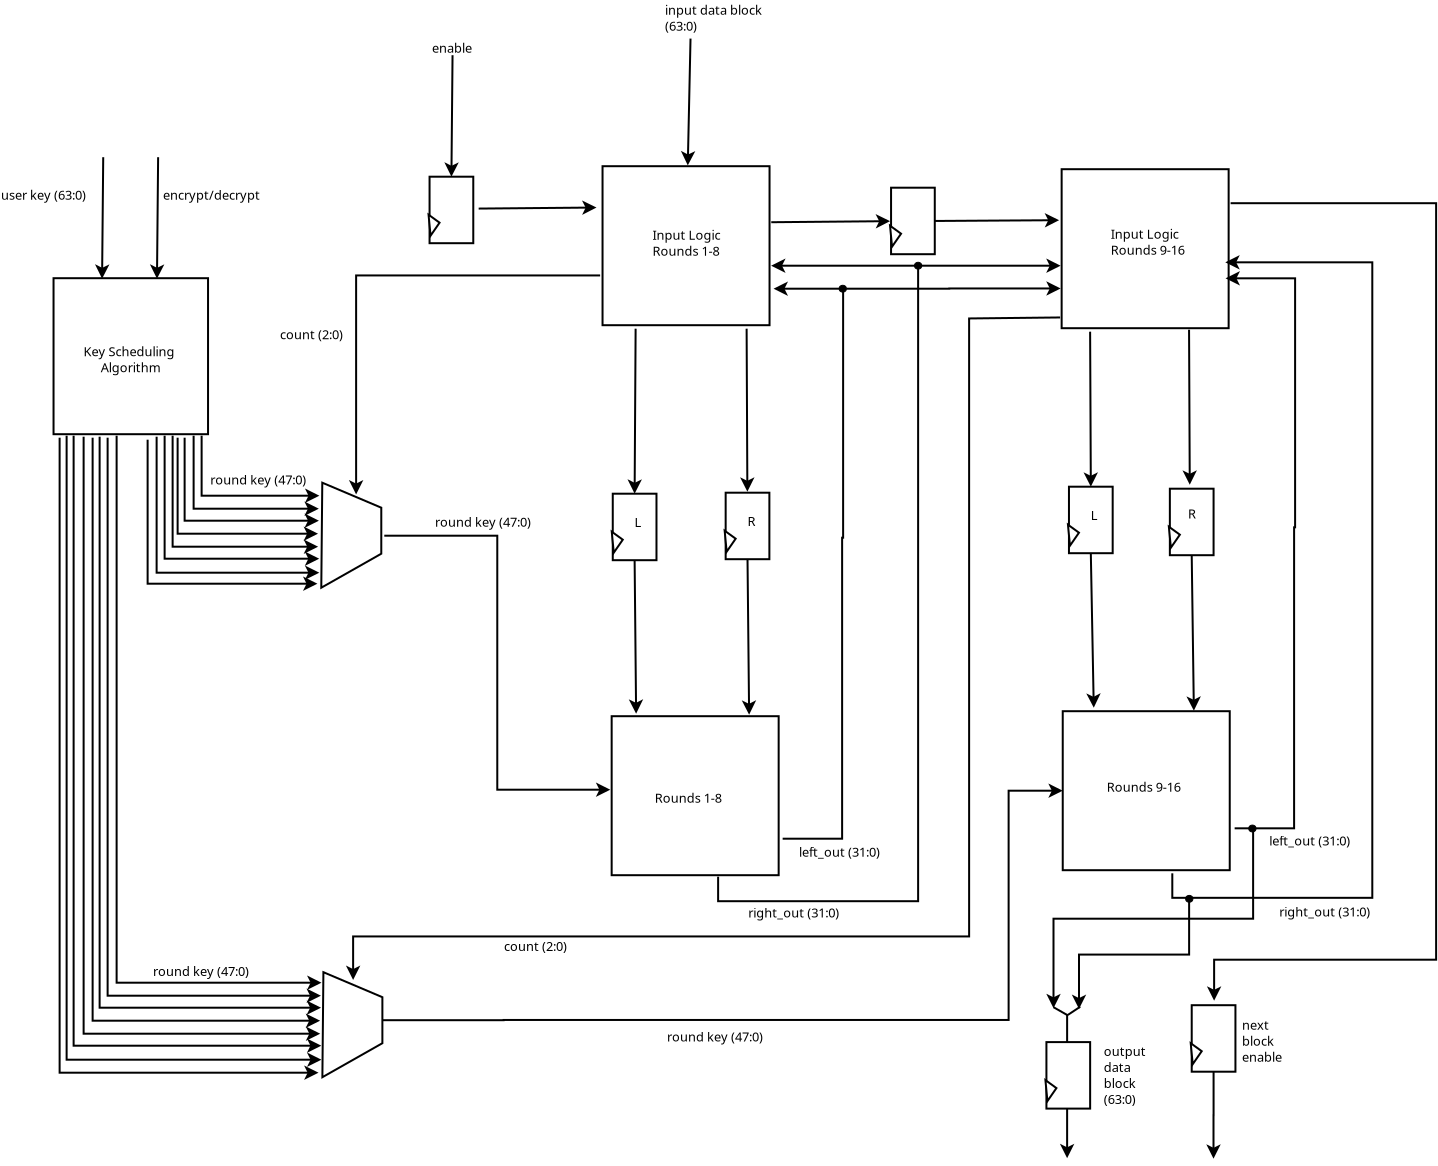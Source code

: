 <?xml version="1.0" encoding="UTF-8"?>
<dia:diagram xmlns:dia="http://www.lysator.liu.se/~alla/dia/">
  <dia:layer name="Background" visible="true" active="true">
    <dia:object type="Standard - Box" version="0" id="O0">
      <dia:attribute name="obj_pos">
        <dia:point val="-1.113,-22.1"/>
      </dia:attribute>
      <dia:attribute name="obj_bb">
        <dia:rectangle val="-1.163,-22.15;6.662,-14.25"/>
      </dia:attribute>
      <dia:attribute name="elem_corner">
        <dia:point val="-1.113,-22.1"/>
      </dia:attribute>
      <dia:attribute name="elem_width">
        <dia:real val="7.725"/>
      </dia:attribute>
      <dia:attribute name="elem_height">
        <dia:real val="7.8"/>
      </dia:attribute>
      <dia:attribute name="show_background">
        <dia:boolean val="true"/>
      </dia:attribute>
    </dia:object>
    <dia:object type="Standard - Text" version="1" id="O1">
      <dia:attribute name="obj_pos">
        <dia:point val="2.75,-18.2"/>
      </dia:attribute>
      <dia:attribute name="obj_bb">
        <dia:rectangle val="0.2,-18.795;5.3,-17.247"/>
      </dia:attribute>
      <dia:attribute name="text">
        <dia:composite type="text">
          <dia:attribute name="string">
            <dia:string>#Key Scheduling 
Algorithm#</dia:string>
          </dia:attribute>
          <dia:attribute name="font">
            <dia:font family="sans" style="0" name="Helvetica"/>
          </dia:attribute>
          <dia:attribute name="height">
            <dia:real val="0.8"/>
          </dia:attribute>
          <dia:attribute name="pos">
            <dia:point val="2.75,-18.2"/>
          </dia:attribute>
          <dia:attribute name="color">
            <dia:color val="#000000"/>
          </dia:attribute>
          <dia:attribute name="alignment">
            <dia:enum val="1"/>
          </dia:attribute>
        </dia:composite>
      </dia:attribute>
      <dia:attribute name="valign">
        <dia:enum val="3"/>
      </dia:attribute>
      <dia:connections>
        <dia:connection handle="0" to="O0" connection="8"/>
      </dia:connections>
    </dia:object>
    <dia:group>
      <dia:object type="Standard - Box" version="0" id="O2">
        <dia:attribute name="obj_pos">
          <dia:point val="26.337,-27.7"/>
        </dia:attribute>
        <dia:attribute name="obj_bb">
          <dia:rectangle val="26.288,-27.75;34.737,-19.7"/>
        </dia:attribute>
        <dia:attribute name="elem_corner">
          <dia:point val="26.337,-27.7"/>
        </dia:attribute>
        <dia:attribute name="elem_width">
          <dia:real val="8.35"/>
        </dia:attribute>
        <dia:attribute name="elem_height">
          <dia:real val="7.95"/>
        </dia:attribute>
        <dia:attribute name="border_width">
          <dia:real val="0.1"/>
        </dia:attribute>
        <dia:attribute name="show_background">
          <dia:boolean val="true"/>
        </dia:attribute>
      </dia:object>
      <dia:object type="Standard - Text" version="1" id="O3">
        <dia:attribute name="obj_pos">
          <dia:point val="28.837,-23.875"/>
        </dia:attribute>
        <dia:attribute name="obj_bb">
          <dia:rectangle val="28.837,-24.649;32.565,-23.101"/>
        </dia:attribute>
        <dia:attribute name="text">
          <dia:composite type="text">
            <dia:attribute name="string">
              <dia:string>#Input Logic 
Rounds 1-8#</dia:string>
            </dia:attribute>
            <dia:attribute name="font">
              <dia:font family="sans" style="0" name="Helvetica"/>
            </dia:attribute>
            <dia:attribute name="height">
              <dia:real val="0.8"/>
            </dia:attribute>
            <dia:attribute name="pos">
              <dia:point val="28.837,-24.054"/>
            </dia:attribute>
            <dia:attribute name="color">
              <dia:color val="#000000"/>
            </dia:attribute>
            <dia:attribute name="alignment">
              <dia:enum val="0"/>
            </dia:attribute>
          </dia:composite>
        </dia:attribute>
        <dia:attribute name="valign">
          <dia:enum val="2"/>
        </dia:attribute>
      </dia:object>
    </dia:group>
    <dia:group>
      <dia:object type="Standard - Box" version="0" id="O4">
        <dia:attribute name="obj_pos">
          <dia:point val="49.292,-27.55"/>
        </dia:attribute>
        <dia:attribute name="obj_bb">
          <dia:rectangle val="49.242,-27.6;57.693,-19.55"/>
        </dia:attribute>
        <dia:attribute name="elem_corner">
          <dia:point val="49.292,-27.55"/>
        </dia:attribute>
        <dia:attribute name="elem_width">
          <dia:real val="8.35"/>
        </dia:attribute>
        <dia:attribute name="elem_height">
          <dia:real val="7.95"/>
        </dia:attribute>
        <dia:attribute name="border_width">
          <dia:real val="0.1"/>
        </dia:attribute>
        <dia:attribute name="show_background">
          <dia:boolean val="true"/>
        </dia:attribute>
      </dia:object>
      <dia:object type="Standard - Text" version="1" id="O5">
        <dia:attribute name="obj_pos">
          <dia:point val="51.742,-23.925"/>
        </dia:attribute>
        <dia:attribute name="obj_bb">
          <dia:rectangle val="51.742,-24.699;55.758,-23.151"/>
        </dia:attribute>
        <dia:attribute name="text">
          <dia:composite type="text">
            <dia:attribute name="string">
              <dia:string>#Input Logic 
Rounds 9-16#</dia:string>
            </dia:attribute>
            <dia:attribute name="font">
              <dia:font family="sans" style="0" name="Helvetica"/>
            </dia:attribute>
            <dia:attribute name="height">
              <dia:real val="0.8"/>
            </dia:attribute>
            <dia:attribute name="pos">
              <dia:point val="51.742,-24.104"/>
            </dia:attribute>
            <dia:attribute name="color">
              <dia:color val="#000000"/>
            </dia:attribute>
            <dia:attribute name="alignment">
              <dia:enum val="0"/>
            </dia:attribute>
          </dia:composite>
        </dia:attribute>
        <dia:attribute name="valign">
          <dia:enum val="2"/>
        </dia:attribute>
      </dia:object>
    </dia:group>
    <dia:group>
      <dia:object type="Standard - Box" version="0" id="O6">
        <dia:attribute name="obj_pos">
          <dia:point val="49.347,-0.45"/>
        </dia:attribute>
        <dia:attribute name="obj_bb">
          <dia:rectangle val="49.297,-0.5;57.748,7.55"/>
        </dia:attribute>
        <dia:attribute name="elem_corner">
          <dia:point val="49.347,-0.45"/>
        </dia:attribute>
        <dia:attribute name="elem_width">
          <dia:real val="8.35"/>
        </dia:attribute>
        <dia:attribute name="elem_height">
          <dia:real val="7.95"/>
        </dia:attribute>
        <dia:attribute name="show_background">
          <dia:boolean val="true"/>
        </dia:attribute>
      </dia:object>
      <dia:object type="Standard - Text" version="1" id="O7">
        <dia:attribute name="obj_pos">
          <dia:point val="51.547,3.325"/>
        </dia:attribute>
        <dia:attribute name="obj_bb">
          <dia:rectangle val="51.547,2.951;55.562,3.699"/>
        </dia:attribute>
        <dia:attribute name="text">
          <dia:composite type="text">
            <dia:attribute name="string">
              <dia:string>#Rounds 9-16#</dia:string>
            </dia:attribute>
            <dia:attribute name="font">
              <dia:font family="sans" style="0" name="Helvetica"/>
            </dia:attribute>
            <dia:attribute name="height">
              <dia:real val="0.8"/>
            </dia:attribute>
            <dia:attribute name="pos">
              <dia:point val="51.547,3.546"/>
            </dia:attribute>
            <dia:attribute name="color">
              <dia:color val="#000000"/>
            </dia:attribute>
            <dia:attribute name="alignment">
              <dia:enum val="0"/>
            </dia:attribute>
          </dia:composite>
        </dia:attribute>
        <dia:attribute name="valign">
          <dia:enum val="2"/>
        </dia:attribute>
      </dia:object>
    </dia:group>
    <dia:group>
      <dia:object type="Standard - Box" version="0" id="O8">
        <dia:attribute name="obj_pos">
          <dia:point val="26.793,-0.2"/>
        </dia:attribute>
        <dia:attribute name="obj_bb">
          <dia:rectangle val="26.742,-0.25;35.193,7.8"/>
        </dia:attribute>
        <dia:attribute name="elem_corner">
          <dia:point val="26.793,-0.2"/>
        </dia:attribute>
        <dia:attribute name="elem_width">
          <dia:real val="8.35"/>
        </dia:attribute>
        <dia:attribute name="elem_height">
          <dia:real val="7.95"/>
        </dia:attribute>
        <dia:attribute name="show_background">
          <dia:boolean val="true"/>
        </dia:attribute>
      </dia:object>
      <dia:object type="Standard - Text" version="1" id="O9">
        <dia:attribute name="obj_pos">
          <dia:point val="28.942,3.875"/>
        </dia:attribute>
        <dia:attribute name="obj_bb">
          <dia:rectangle val="28.942,3.501;32.55,4.249"/>
        </dia:attribute>
        <dia:attribute name="text">
          <dia:composite type="text">
            <dia:attribute name="string">
              <dia:string>#Rounds 1-8#</dia:string>
            </dia:attribute>
            <dia:attribute name="font">
              <dia:font family="sans" style="0" name="Helvetica"/>
            </dia:attribute>
            <dia:attribute name="height">
              <dia:real val="0.8"/>
            </dia:attribute>
            <dia:attribute name="pos">
              <dia:point val="28.942,4.096"/>
            </dia:attribute>
            <dia:attribute name="color">
              <dia:color val="#000000"/>
            </dia:attribute>
            <dia:attribute name="alignment">
              <dia:enum val="0"/>
            </dia:attribute>
          </dia:composite>
        </dia:attribute>
        <dia:attribute name="valign">
          <dia:enum val="2"/>
        </dia:attribute>
      </dia:object>
    </dia:group>
    <dia:group>
      <dia:object type="Standard - Box" version="0" id="O10">
        <dia:attribute name="obj_pos">
          <dia:point val="40.763,-26.625"/>
        </dia:attribute>
        <dia:attribute name="obj_bb">
          <dia:rectangle val="40.712,-26.675;42.998,-23.25"/>
        </dia:attribute>
        <dia:attribute name="elem_corner">
          <dia:point val="40.763,-26.625"/>
        </dia:attribute>
        <dia:attribute name="elem_width">
          <dia:real val="2.186"/>
        </dia:attribute>
        <dia:attribute name="elem_height">
          <dia:real val="3.325"/>
        </dia:attribute>
        <dia:attribute name="border_width">
          <dia:real val="0.1"/>
        </dia:attribute>
        <dia:attribute name="show_background">
          <dia:boolean val="true"/>
        </dia:attribute>
      </dia:object>
      <dia:object type="Standard - Polygon" version="0" id="O11">
        <dia:attribute name="obj_pos">
          <dia:point val="40.712,-24.725"/>
        </dia:attribute>
        <dia:attribute name="obj_bb">
          <dia:rectangle val="40.652,-24.831;41.331,-23.534"/>
        </dia:attribute>
        <dia:attribute name="poly_points">
          <dia:point val="40.712,-24.725"/>
          <dia:point val="41.263,-24.325"/>
          <dia:point val="40.812,-23.675"/>
        </dia:attribute>
        <dia:attribute name="line_width">
          <dia:real val="0.1"/>
        </dia:attribute>
        <dia:attribute name="show_background">
          <dia:boolean val="true"/>
        </dia:attribute>
      </dia:object>
    </dia:group>
    <dia:group>
      <dia:object type="Standard - Box" version="0" id="O12">
        <dia:attribute name="obj_pos">
          <dia:point val="17.688,-27.175"/>
        </dia:attribute>
        <dia:attribute name="obj_bb">
          <dia:rectangle val="17.638,-27.225;19.924,-23.8"/>
        </dia:attribute>
        <dia:attribute name="elem_corner">
          <dia:point val="17.688,-27.175"/>
        </dia:attribute>
        <dia:attribute name="elem_width">
          <dia:real val="2.186"/>
        </dia:attribute>
        <dia:attribute name="elem_height">
          <dia:real val="3.325"/>
        </dia:attribute>
        <dia:attribute name="border_width">
          <dia:real val="0.1"/>
        </dia:attribute>
        <dia:attribute name="show_background">
          <dia:boolean val="true"/>
        </dia:attribute>
      </dia:object>
      <dia:object type="Standard - Polygon" version="0" id="O13">
        <dia:attribute name="obj_pos">
          <dia:point val="17.638,-25.275"/>
        </dia:attribute>
        <dia:attribute name="obj_bb">
          <dia:rectangle val="17.578,-25.381;18.257,-24.084"/>
        </dia:attribute>
        <dia:attribute name="poly_points">
          <dia:point val="17.638,-25.275"/>
          <dia:point val="18.188,-24.875"/>
          <dia:point val="17.738,-24.225"/>
        </dia:attribute>
        <dia:attribute name="line_width">
          <dia:real val="0.1"/>
        </dia:attribute>
        <dia:attribute name="show_background">
          <dia:boolean val="true"/>
        </dia:attribute>
      </dia:object>
    </dia:group>
    <dia:group>
      <dia:object type="Standard - Box" version="0" id="O14">
        <dia:attribute name="obj_pos">
          <dia:point val="32.493,-11.375"/>
        </dia:attribute>
        <dia:attribute name="obj_bb">
          <dia:rectangle val="32.443,-11.425;34.729,-8"/>
        </dia:attribute>
        <dia:attribute name="elem_corner">
          <dia:point val="32.493,-11.375"/>
        </dia:attribute>
        <dia:attribute name="elem_width">
          <dia:real val="2.186"/>
        </dia:attribute>
        <dia:attribute name="elem_height">
          <dia:real val="3.325"/>
        </dia:attribute>
        <dia:attribute name="border_width">
          <dia:real val="0.1"/>
        </dia:attribute>
        <dia:attribute name="show_background">
          <dia:boolean val="true"/>
        </dia:attribute>
      </dia:object>
      <dia:object type="Standard - Polygon" version="0" id="O15">
        <dia:attribute name="obj_pos">
          <dia:point val="32.443,-9.475"/>
        </dia:attribute>
        <dia:attribute name="obj_bb">
          <dia:rectangle val="32.383,-9.581;33.062,-8.284"/>
        </dia:attribute>
        <dia:attribute name="poly_points">
          <dia:point val="32.443,-9.475"/>
          <dia:point val="32.993,-9.075"/>
          <dia:point val="32.543,-8.425"/>
        </dia:attribute>
        <dia:attribute name="line_width">
          <dia:real val="0.1"/>
        </dia:attribute>
        <dia:attribute name="show_background">
          <dia:boolean val="true"/>
        </dia:attribute>
      </dia:object>
    </dia:group>
    <dia:group>
      <dia:object type="Standard - Box" version="0" id="O16">
        <dia:attribute name="obj_pos">
          <dia:point val="26.848,-11.325"/>
        </dia:attribute>
        <dia:attribute name="obj_bb">
          <dia:rectangle val="26.798,-11.375;29.084,-7.95"/>
        </dia:attribute>
        <dia:attribute name="elem_corner">
          <dia:point val="26.848,-11.325"/>
        </dia:attribute>
        <dia:attribute name="elem_width">
          <dia:real val="2.186"/>
        </dia:attribute>
        <dia:attribute name="elem_height">
          <dia:real val="3.325"/>
        </dia:attribute>
        <dia:attribute name="border_width">
          <dia:real val="0.1"/>
        </dia:attribute>
        <dia:attribute name="show_background">
          <dia:boolean val="true"/>
        </dia:attribute>
      </dia:object>
      <dia:object type="Standard - Polygon" version="0" id="O17">
        <dia:attribute name="obj_pos">
          <dia:point val="26.798,-9.425"/>
        </dia:attribute>
        <dia:attribute name="obj_bb">
          <dia:rectangle val="26.738,-9.531;27.417,-8.234"/>
        </dia:attribute>
        <dia:attribute name="poly_points">
          <dia:point val="26.798,-9.425"/>
          <dia:point val="27.348,-9.025"/>
          <dia:point val="26.898,-8.375"/>
        </dia:attribute>
        <dia:attribute name="line_width">
          <dia:real val="0.1"/>
        </dia:attribute>
        <dia:attribute name="show_background">
          <dia:boolean val="true"/>
        </dia:attribute>
      </dia:object>
    </dia:group>
    <dia:group>
      <dia:object type="Standard - Box" version="0" id="O18">
        <dia:attribute name="obj_pos">
          <dia:point val="54.703,-11.575"/>
        </dia:attribute>
        <dia:attribute name="obj_bb">
          <dia:rectangle val="54.653,-11.625;56.939,-8.2"/>
        </dia:attribute>
        <dia:attribute name="elem_corner">
          <dia:point val="54.703,-11.575"/>
        </dia:attribute>
        <dia:attribute name="elem_width">
          <dia:real val="2.186"/>
        </dia:attribute>
        <dia:attribute name="elem_height">
          <dia:real val="3.325"/>
        </dia:attribute>
        <dia:attribute name="border_width">
          <dia:real val="0.1"/>
        </dia:attribute>
        <dia:attribute name="show_background">
          <dia:boolean val="true"/>
        </dia:attribute>
      </dia:object>
      <dia:object type="Standard - Polygon" version="0" id="O19">
        <dia:attribute name="obj_pos">
          <dia:point val="54.653,-9.675"/>
        </dia:attribute>
        <dia:attribute name="obj_bb">
          <dia:rectangle val="54.593,-9.781;55.272,-8.484"/>
        </dia:attribute>
        <dia:attribute name="poly_points">
          <dia:point val="54.653,-9.675"/>
          <dia:point val="55.203,-9.275"/>
          <dia:point val="54.753,-8.625"/>
        </dia:attribute>
        <dia:attribute name="line_width">
          <dia:real val="0.1"/>
        </dia:attribute>
        <dia:attribute name="show_background">
          <dia:boolean val="true"/>
        </dia:attribute>
      </dia:object>
    </dia:group>
    <dia:group>
      <dia:object type="Standard - Box" version="0" id="O20">
        <dia:attribute name="obj_pos">
          <dia:point val="49.658,-11.675"/>
        </dia:attribute>
        <dia:attribute name="obj_bb">
          <dia:rectangle val="49.608,-11.725;51.894,-8.3"/>
        </dia:attribute>
        <dia:attribute name="elem_corner">
          <dia:point val="49.658,-11.675"/>
        </dia:attribute>
        <dia:attribute name="elem_width">
          <dia:real val="2.186"/>
        </dia:attribute>
        <dia:attribute name="elem_height">
          <dia:real val="3.325"/>
        </dia:attribute>
        <dia:attribute name="border_width">
          <dia:real val="0.1"/>
        </dia:attribute>
        <dia:attribute name="show_background">
          <dia:boolean val="true"/>
        </dia:attribute>
      </dia:object>
      <dia:object type="Standard - Polygon" version="0" id="O21">
        <dia:attribute name="obj_pos">
          <dia:point val="49.608,-9.775"/>
        </dia:attribute>
        <dia:attribute name="obj_bb">
          <dia:rectangle val="49.548,-9.881;50.227,-8.584"/>
        </dia:attribute>
        <dia:attribute name="poly_points">
          <dia:point val="49.608,-9.775"/>
          <dia:point val="50.158,-9.375"/>
          <dia:point val="49.708,-8.725"/>
        </dia:attribute>
        <dia:attribute name="line_width">
          <dia:real val="0.1"/>
        </dia:attribute>
        <dia:attribute name="show_background">
          <dia:boolean val="true"/>
        </dia:attribute>
      </dia:object>
    </dia:group>
    <dia:object type="Standard - Line" version="0" id="O22">
      <dia:attribute name="obj_pos">
        <dia:point val="27.991,-19.575"/>
      </dia:attribute>
      <dia:attribute name="obj_bb">
        <dia:rectangle val="27.583,-19.625;28.306,-11.213"/>
      </dia:attribute>
      <dia:attribute name="conn_endpoints">
        <dia:point val="27.991,-19.575"/>
        <dia:point val="27.941,-11.325"/>
      </dia:attribute>
      <dia:attribute name="numcp">
        <dia:int val="1"/>
      </dia:attribute>
      <dia:attribute name="line_width">
        <dia:real val="0.1"/>
      </dia:attribute>
      <dia:attribute name="end_arrow">
        <dia:enum val="22"/>
      </dia:attribute>
      <dia:attribute name="end_arrow_length">
        <dia:real val="0.5"/>
      </dia:attribute>
      <dia:attribute name="end_arrow_width">
        <dia:real val="0.5"/>
      </dia:attribute>
      <dia:connections>
        <dia:connection handle="1" to="O16" connection="1"/>
      </dia:connections>
    </dia:object>
    <dia:object type="Standard - Line" version="0" id="O23">
      <dia:attribute name="obj_pos">
        <dia:point val="33.541,-19.575"/>
      </dia:attribute>
      <dia:attribute name="obj_bb">
        <dia:rectangle val="33.214,-19.625;33.937,-11.313"/>
      </dia:attribute>
      <dia:attribute name="conn_endpoints">
        <dia:point val="33.541,-19.575"/>
        <dia:point val="33.578,-11.425"/>
      </dia:attribute>
      <dia:attribute name="numcp">
        <dia:int val="1"/>
      </dia:attribute>
      <dia:attribute name="line_width">
        <dia:real val="0.1"/>
      </dia:attribute>
      <dia:attribute name="end_arrow">
        <dia:enum val="22"/>
      </dia:attribute>
      <dia:attribute name="end_arrow_length">
        <dia:real val="0.5"/>
      </dia:attribute>
      <dia:attribute name="end_arrow_width">
        <dia:real val="0.5"/>
      </dia:attribute>
      <dia:connections>
        <dia:connection handle="1" to="O14" connection="8"/>
      </dia:connections>
    </dia:object>
    <dia:object type="Standard - Line" version="0" id="O24">
      <dia:attribute name="obj_pos">
        <dia:point val="27.941,-8"/>
      </dia:attribute>
      <dia:attribute name="obj_bb">
        <dia:rectangle val="27.648,-8.05;28.372,-0.213"/>
      </dia:attribute>
      <dia:attribute name="conn_endpoints">
        <dia:point val="27.941,-8"/>
        <dia:point val="28.016,-0.325"/>
      </dia:attribute>
      <dia:attribute name="numcp">
        <dia:int val="1"/>
      </dia:attribute>
      <dia:attribute name="line_width">
        <dia:real val="0.1"/>
      </dia:attribute>
      <dia:attribute name="end_arrow">
        <dia:enum val="22"/>
      </dia:attribute>
      <dia:attribute name="end_arrow_length">
        <dia:real val="0.5"/>
      </dia:attribute>
      <dia:attribute name="end_arrow_width">
        <dia:real val="0.5"/>
      </dia:attribute>
      <dia:connections>
        <dia:connection handle="0" to="O16" connection="6"/>
      </dia:connections>
    </dia:object>
    <dia:object type="Standard - Line" version="0" id="O25">
      <dia:attribute name="obj_pos">
        <dia:point val="33.586,-8.05"/>
      </dia:attribute>
      <dia:attribute name="obj_bb">
        <dia:rectangle val="33.298,-8.101;34.021,-0.163"/>
      </dia:attribute>
      <dia:attribute name="conn_endpoints">
        <dia:point val="33.586,-8.05"/>
        <dia:point val="33.666,-0.275"/>
      </dia:attribute>
      <dia:attribute name="numcp">
        <dia:int val="1"/>
      </dia:attribute>
      <dia:attribute name="line_width">
        <dia:real val="0.1"/>
      </dia:attribute>
      <dia:attribute name="end_arrow">
        <dia:enum val="22"/>
      </dia:attribute>
      <dia:attribute name="end_arrow_length">
        <dia:real val="0.5"/>
      </dia:attribute>
      <dia:attribute name="end_arrow_width">
        <dia:real val="0.5"/>
      </dia:attribute>
      <dia:connections>
        <dia:connection handle="0" to="O14" connection="6"/>
      </dia:connections>
    </dia:object>
    <dia:object type="Standard - Line" version="0" id="O26">
      <dia:attribute name="obj_pos">
        <dia:point val="50.716,-19.425"/>
      </dia:attribute>
      <dia:attribute name="obj_bb">
        <dia:rectangle val="50.386,-19.475;51.11,-11.563"/>
      </dia:attribute>
      <dia:attribute name="conn_endpoints">
        <dia:point val="50.716,-19.425"/>
        <dia:point val="50.751,-11.675"/>
      </dia:attribute>
      <dia:attribute name="numcp">
        <dia:int val="1"/>
      </dia:attribute>
      <dia:attribute name="line_width">
        <dia:real val="0.1"/>
      </dia:attribute>
      <dia:attribute name="end_arrow">
        <dia:enum val="22"/>
      </dia:attribute>
      <dia:attribute name="end_arrow_length">
        <dia:real val="0.5"/>
      </dia:attribute>
      <dia:attribute name="end_arrow_width">
        <dia:real val="0.5"/>
      </dia:attribute>
      <dia:connections>
        <dia:connection handle="1" to="O20" connection="1"/>
      </dia:connections>
    </dia:object>
    <dia:object type="Standard - Line" version="0" id="O27">
      <dia:attribute name="obj_pos">
        <dia:point val="55.663,-19.524"/>
      </dia:attribute>
      <dia:attribute name="obj_bb">
        <dia:rectangle val="55.333,-19.575;56.057,-11.663"/>
      </dia:attribute>
      <dia:attribute name="conn_endpoints">
        <dia:point val="55.663,-19.524"/>
        <dia:point val="55.698,-11.774"/>
      </dia:attribute>
      <dia:attribute name="numcp">
        <dia:int val="1"/>
      </dia:attribute>
      <dia:attribute name="line_width">
        <dia:real val="0.1"/>
      </dia:attribute>
      <dia:attribute name="end_arrow">
        <dia:enum val="22"/>
      </dia:attribute>
      <dia:attribute name="end_arrow_length">
        <dia:real val="0.5"/>
      </dia:attribute>
      <dia:attribute name="end_arrow_width">
        <dia:real val="0.5"/>
      </dia:attribute>
    </dia:object>
    <dia:object type="Standard - Line" version="0" id="O28">
      <dia:attribute name="obj_pos">
        <dia:point val="50.751,-8.35"/>
      </dia:attribute>
      <dia:attribute name="obj_bb">
        <dia:rectangle val="50.524,-8.401;51.248,-0.513"/>
      </dia:attribute>
      <dia:attribute name="conn_endpoints">
        <dia:point val="50.751,-8.35"/>
        <dia:point val="50.898,-0.625"/>
      </dia:attribute>
      <dia:attribute name="numcp">
        <dia:int val="1"/>
      </dia:attribute>
      <dia:attribute name="line_width">
        <dia:real val="0.1"/>
      </dia:attribute>
      <dia:attribute name="end_arrow">
        <dia:enum val="22"/>
      </dia:attribute>
      <dia:attribute name="end_arrow_length">
        <dia:real val="0.5"/>
      </dia:attribute>
      <dia:attribute name="end_arrow_width">
        <dia:real val="0.5"/>
      </dia:attribute>
      <dia:connections>
        <dia:connection handle="0" to="O20" connection="6"/>
      </dia:connections>
    </dia:object>
    <dia:object type="Standard - Line" version="0" id="O29">
      <dia:attribute name="obj_pos">
        <dia:point val="55.796,-8.25"/>
      </dia:attribute>
      <dia:attribute name="obj_bb">
        <dia:rectangle val="55.532,-8.301;56.256,-0.363"/>
      </dia:attribute>
      <dia:attribute name="conn_endpoints">
        <dia:point val="55.796,-8.25"/>
        <dia:point val="55.903,-0.475"/>
      </dia:attribute>
      <dia:attribute name="numcp">
        <dia:int val="1"/>
      </dia:attribute>
      <dia:attribute name="line_width">
        <dia:real val="0.1"/>
      </dia:attribute>
      <dia:attribute name="end_arrow">
        <dia:enum val="22"/>
      </dia:attribute>
      <dia:attribute name="end_arrow_length">
        <dia:real val="0.5"/>
      </dia:attribute>
      <dia:attribute name="end_arrow_width">
        <dia:real val="0.5"/>
      </dia:attribute>
      <dia:connections>
        <dia:connection handle="0" to="O18" connection="6"/>
      </dia:connections>
    </dia:object>
    <dia:object type="Standard - Line" version="0" id="O30">
      <dia:attribute name="obj_pos">
        <dia:point val="34.773,-24.899"/>
      </dia:attribute>
      <dia:attribute name="obj_bb">
        <dia:rectangle val="34.722,-25.309;40.825,-24.585"/>
      </dia:attribute>
      <dia:attribute name="conn_endpoints">
        <dia:point val="34.773,-24.899"/>
        <dia:point val="40.713,-24.952"/>
      </dia:attribute>
      <dia:attribute name="numcp">
        <dia:int val="1"/>
      </dia:attribute>
      <dia:attribute name="line_width">
        <dia:real val="0.1"/>
      </dia:attribute>
      <dia:attribute name="end_arrow">
        <dia:enum val="22"/>
      </dia:attribute>
      <dia:attribute name="end_arrow_length">
        <dia:real val="0.5"/>
      </dia:attribute>
      <dia:attribute name="end_arrow_width">
        <dia:real val="0.5"/>
      </dia:attribute>
      <dia:connections>
        <dia:connection handle="1" to="O10" connection="8"/>
      </dia:connections>
    </dia:object>
    <dia:object type="Standard - Line" version="0" id="O31">
      <dia:attribute name="obj_pos">
        <dia:point val="42.948,-24.962"/>
      </dia:attribute>
      <dia:attribute name="obj_bb">
        <dia:rectangle val="42.898,-25.358;49.278,-24.634"/>
      </dia:attribute>
      <dia:attribute name="conn_endpoints">
        <dia:point val="42.948,-24.962"/>
        <dia:point val="49.166,-25"/>
      </dia:attribute>
      <dia:attribute name="numcp">
        <dia:int val="1"/>
      </dia:attribute>
      <dia:attribute name="line_width">
        <dia:real val="0.1"/>
      </dia:attribute>
      <dia:attribute name="end_arrow">
        <dia:enum val="22"/>
      </dia:attribute>
      <dia:attribute name="end_arrow_length">
        <dia:real val="0.5"/>
      </dia:attribute>
      <dia:attribute name="end_arrow_width">
        <dia:real val="0.5"/>
      </dia:attribute>
      <dia:connections>
        <dia:connection handle="0" to="O10" connection="4"/>
      </dia:connections>
    </dia:object>
    <dia:object type="Standard - ZigZagLine" version="1" id="O32">
      <dia:attribute name="obj_pos">
        <dia:point val="35.342,5.925"/>
      </dia:attribute>
      <dia:attribute name="obj_bb">
        <dia:rectangle val="34.776,-21.937;38.416,5.975"/>
      </dia:attribute>
      <dia:attribute name="orth_points">
        <dia:point val="35.342,5.925"/>
        <dia:point val="38.316,5.925"/>
        <dia:point val="38.316,-9.125"/>
        <dia:point val="38.366,-9.125"/>
        <dia:point val="38.366,-21.575"/>
        <dia:point val="34.888,-21.575"/>
      </dia:attribute>
      <dia:attribute name="orth_orient">
        <dia:enum val="0"/>
        <dia:enum val="1"/>
        <dia:enum val="0"/>
        <dia:enum val="1"/>
        <dia:enum val="0"/>
      </dia:attribute>
      <dia:attribute name="autorouting">
        <dia:boolean val="false"/>
      </dia:attribute>
      <dia:attribute name="end_arrow">
        <dia:enum val="22"/>
      </dia:attribute>
      <dia:attribute name="end_arrow_length">
        <dia:real val="0.5"/>
      </dia:attribute>
      <dia:attribute name="end_arrow_width">
        <dia:real val="0.5"/>
      </dia:attribute>
    </dia:object>
    <dia:object type="Standard - ZigZagLine" version="1" id="O33">
      <dia:attribute name="obj_pos">
        <dia:point val="32.116,7.825"/>
      </dia:attribute>
      <dia:attribute name="obj_bb">
        <dia:rectangle val="32.066,-23.087;42.166,9.1"/>
      </dia:attribute>
      <dia:attribute name="orth_points">
        <dia:point val="32.116,7.825"/>
        <dia:point val="32.116,9.05"/>
        <dia:point val="42.116,9.05"/>
        <dia:point val="42.116,-22.725"/>
        <dia:point val="34.766,-22.725"/>
      </dia:attribute>
      <dia:attribute name="orth_orient">
        <dia:enum val="1"/>
        <dia:enum val="0"/>
        <dia:enum val="1"/>
        <dia:enum val="0"/>
      </dia:attribute>
      <dia:attribute name="autorouting">
        <dia:boolean val="false"/>
      </dia:attribute>
      <dia:attribute name="end_arrow">
        <dia:enum val="22"/>
      </dia:attribute>
      <dia:attribute name="end_arrow_length">
        <dia:real val="0.5"/>
      </dia:attribute>
      <dia:attribute name="end_arrow_width">
        <dia:real val="0.5"/>
      </dia:attribute>
    </dia:object>
    <dia:object type="Standard - ZigZagLine" version="1" id="O34">
      <dia:attribute name="obj_pos">
        <dia:point val="38.523,-21.575"/>
      </dia:attribute>
      <dia:attribute name="obj_bb">
        <dia:rectangle val="38.473,-21.949;49.354,-21.226"/>
      </dia:attribute>
      <dia:attribute name="orth_points">
        <dia:point val="38.523,-21.575"/>
        <dia:point val="43.673,-21.575"/>
        <dia:point val="43.673,-21.587"/>
        <dia:point val="49.242,-21.587"/>
      </dia:attribute>
      <dia:attribute name="orth_orient">
        <dia:enum val="0"/>
        <dia:enum val="1"/>
        <dia:enum val="0"/>
      </dia:attribute>
      <dia:attribute name="autorouting">
        <dia:boolean val="false"/>
      </dia:attribute>
      <dia:attribute name="line_width">
        <dia:real val="0.1"/>
      </dia:attribute>
      <dia:attribute name="end_arrow">
        <dia:enum val="22"/>
      </dia:attribute>
      <dia:attribute name="end_arrow_length">
        <dia:real val="0.5"/>
      </dia:attribute>
      <dia:attribute name="end_arrow_width">
        <dia:real val="0.5"/>
      </dia:attribute>
    </dia:object>
    <dia:object type="Standard - ZigZagLine" version="1" id="O35">
      <dia:attribute name="obj_pos">
        <dia:point val="42.141,-22.725"/>
      </dia:attribute>
      <dia:attribute name="obj_bb">
        <dia:rectangle val="42.141,-23.087;49.353,-22.363"/>
      </dia:attribute>
      <dia:attribute name="orth_points">
        <dia:point val="42.141,-22.725"/>
        <dia:point val="42.141,-22.725"/>
        <dia:point val="49.241,-22.725"/>
        <dia:point val="49.241,-22.725"/>
      </dia:attribute>
      <dia:attribute name="orth_orient">
        <dia:enum val="0"/>
        <dia:enum val="1"/>
        <dia:enum val="0"/>
      </dia:attribute>
      <dia:attribute name="autorouting">
        <dia:boolean val="true"/>
      </dia:attribute>
      <dia:attribute name="line_width">
        <dia:real val="0.1"/>
      </dia:attribute>
      <dia:attribute name="end_arrow">
        <dia:enum val="22"/>
      </dia:attribute>
      <dia:attribute name="end_arrow_length">
        <dia:real val="0.5"/>
      </dia:attribute>
      <dia:attribute name="end_arrow_width">
        <dia:real val="0.5"/>
      </dia:attribute>
    </dia:object>
    <dia:object type="Standard - ZigZagLine" version="1" id="O36">
      <dia:attribute name="obj_pos">
        <dia:point val="57.942,5.406"/>
      </dia:attribute>
      <dia:attribute name="obj_bb">
        <dia:rectangle val="57.375,-22.456;61.015,5.456"/>
      </dia:attribute>
      <dia:attribute name="orth_points">
        <dia:point val="57.942,5.406"/>
        <dia:point val="60.915,5.406"/>
        <dia:point val="60.915,-9.644"/>
        <dia:point val="60.965,-9.644"/>
        <dia:point val="60.965,-22.094"/>
        <dia:point val="57.487,-22.094"/>
      </dia:attribute>
      <dia:attribute name="orth_orient">
        <dia:enum val="0"/>
        <dia:enum val="1"/>
        <dia:enum val="0"/>
        <dia:enum val="1"/>
        <dia:enum val="0"/>
      </dia:attribute>
      <dia:attribute name="autorouting">
        <dia:boolean val="false"/>
      </dia:attribute>
      <dia:attribute name="end_arrow">
        <dia:enum val="22"/>
      </dia:attribute>
      <dia:attribute name="end_arrow_length">
        <dia:real val="0.5"/>
      </dia:attribute>
      <dia:attribute name="end_arrow_width">
        <dia:real val="0.5"/>
      </dia:attribute>
    </dia:object>
    <dia:object type="Standard - ZigZagLine" version="1" id="O37">
      <dia:attribute name="obj_pos">
        <dia:point val="54.825,7.656"/>
      </dia:attribute>
      <dia:attribute name="obj_bb">
        <dia:rectangle val="54.775,-23.256;64.875,8.931"/>
      </dia:attribute>
      <dia:attribute name="orth_points">
        <dia:point val="54.825,7.656"/>
        <dia:point val="54.825,8.881"/>
        <dia:point val="64.825,8.881"/>
        <dia:point val="64.825,-22.894"/>
        <dia:point val="57.475,-22.894"/>
      </dia:attribute>
      <dia:attribute name="orth_orient">
        <dia:enum val="1"/>
        <dia:enum val="0"/>
        <dia:enum val="1"/>
        <dia:enum val="0"/>
      </dia:attribute>
      <dia:attribute name="autorouting">
        <dia:boolean val="false"/>
      </dia:attribute>
      <dia:attribute name="end_arrow">
        <dia:enum val="22"/>
      </dia:attribute>
      <dia:attribute name="end_arrow_length">
        <dia:real val="0.5"/>
      </dia:attribute>
      <dia:attribute name="end_arrow_width">
        <dia:real val="0.5"/>
      </dia:attribute>
    </dia:object>
    <dia:group>
      <dia:object type="Standard - Box" version="0" id="O38">
        <dia:attribute name="obj_pos">
          <dia:point val="55.796,14.25"/>
        </dia:attribute>
        <dia:attribute name="obj_bb">
          <dia:rectangle val="55.746,14.2;58.032,17.625"/>
        </dia:attribute>
        <dia:attribute name="elem_corner">
          <dia:point val="55.796,14.25"/>
        </dia:attribute>
        <dia:attribute name="elem_width">
          <dia:real val="2.186"/>
        </dia:attribute>
        <dia:attribute name="elem_height">
          <dia:real val="3.325"/>
        </dia:attribute>
        <dia:attribute name="border_width">
          <dia:real val="0.1"/>
        </dia:attribute>
        <dia:attribute name="show_background">
          <dia:boolean val="true"/>
        </dia:attribute>
      </dia:object>
      <dia:object type="Standard - Polygon" version="0" id="O39">
        <dia:attribute name="obj_pos">
          <dia:point val="55.746,16.15"/>
        </dia:attribute>
        <dia:attribute name="obj_bb">
          <dia:rectangle val="55.686,16.044;56.365,17.341"/>
        </dia:attribute>
        <dia:attribute name="poly_points">
          <dia:point val="55.746,16.15"/>
          <dia:point val="56.296,16.55"/>
          <dia:point val="55.846,17.2"/>
        </dia:attribute>
        <dia:attribute name="line_width">
          <dia:real val="0.1"/>
        </dia:attribute>
        <dia:attribute name="show_background">
          <dia:boolean val="true"/>
        </dia:attribute>
      </dia:object>
    </dia:group>
    <dia:object type="Standard - ZigZagLine" version="1" id="O40">
      <dia:attribute name="obj_pos">
        <dia:point val="57.741,-25.85"/>
      </dia:attribute>
      <dia:attribute name="obj_bb">
        <dia:rectangle val="56.554,-25.9;68.066,14.137"/>
      </dia:attribute>
      <dia:attribute name="orth_points">
        <dia:point val="57.741,-25.85"/>
        <dia:point val="68.016,-25.85"/>
        <dia:point val="68.016,11.975"/>
        <dia:point val="56.916,11.975"/>
        <dia:point val="56.916,14.025"/>
      </dia:attribute>
      <dia:attribute name="orth_orient">
        <dia:enum val="0"/>
        <dia:enum val="1"/>
        <dia:enum val="0"/>
        <dia:enum val="1"/>
      </dia:attribute>
      <dia:attribute name="autorouting">
        <dia:boolean val="false"/>
      </dia:attribute>
      <dia:attribute name="end_arrow">
        <dia:enum val="22"/>
      </dia:attribute>
      <dia:attribute name="end_arrow_length">
        <dia:real val="0.5"/>
      </dia:attribute>
      <dia:attribute name="end_arrow_width">
        <dia:real val="0.5"/>
      </dia:attribute>
    </dia:object>
    <dia:object type="Standard - ZigZagLine" version="1" id="O41">
      <dia:attribute name="obj_pos">
        <dia:point val="58.866,5.45"/>
      </dia:attribute>
      <dia:attribute name="obj_bb">
        <dia:rectangle val="48.524,5.4;58.916,14.512"/>
      </dia:attribute>
      <dia:attribute name="orth_points">
        <dia:point val="58.866,5.45"/>
        <dia:point val="58.866,9.925"/>
        <dia:point val="48.885,9.925"/>
        <dia:point val="48.885,14.4"/>
      </dia:attribute>
      <dia:attribute name="orth_orient">
        <dia:enum val="1"/>
        <dia:enum val="0"/>
        <dia:enum val="1"/>
      </dia:attribute>
      <dia:attribute name="autorouting">
        <dia:boolean val="true"/>
      </dia:attribute>
      <dia:attribute name="end_arrow">
        <dia:enum val="22"/>
      </dia:attribute>
      <dia:attribute name="end_arrow_length">
        <dia:real val="0.5"/>
      </dia:attribute>
      <dia:attribute name="end_arrow_width">
        <dia:real val="0.5"/>
      </dia:attribute>
    </dia:object>
    <dia:object type="Standard - ZigZagLine" version="1" id="O42">
      <dia:attribute name="obj_pos">
        <dia:point val="55.666,9"/>
      </dia:attribute>
      <dia:attribute name="obj_bb">
        <dia:rectangle val="49.799,8.95;55.716,14.549"/>
      </dia:attribute>
      <dia:attribute name="orth_points">
        <dia:point val="55.666,9"/>
        <dia:point val="55.666,11.719"/>
        <dia:point val="50.16,11.719"/>
        <dia:point val="50.16,14.438"/>
      </dia:attribute>
      <dia:attribute name="orth_orient">
        <dia:enum val="1"/>
        <dia:enum val="0"/>
        <dia:enum val="1"/>
      </dia:attribute>
      <dia:attribute name="autorouting">
        <dia:boolean val="true"/>
      </dia:attribute>
      <dia:attribute name="end_arrow">
        <dia:enum val="22"/>
      </dia:attribute>
      <dia:attribute name="end_arrow_length">
        <dia:real val="0.5"/>
      </dia:attribute>
      <dia:attribute name="end_arrow_width">
        <dia:real val="0.5"/>
      </dia:attribute>
    </dia:object>
    <dia:object type="Standard - ZigZagLine" version="1" id="O43">
      <dia:attribute name="obj_pos">
        <dia:point val="49.566,14.7"/>
      </dia:attribute>
      <dia:attribute name="obj_bb">
        <dia:rectangle val="48.954,14.7;49.678,22.262"/>
      </dia:attribute>
      <dia:attribute name="orth_points">
        <dia:point val="49.566,14.7"/>
        <dia:point val="49.566,14.7"/>
        <dia:point val="49.566,21.9"/>
        <dia:point val="49.566,21.9"/>
      </dia:attribute>
      <dia:attribute name="orth_orient">
        <dia:enum val="0"/>
        <dia:enum val="1"/>
        <dia:enum val="0"/>
      </dia:attribute>
      <dia:attribute name="autorouting">
        <dia:boolean val="true"/>
      </dia:attribute>
      <dia:attribute name="end_arrow">
        <dia:enum val="22"/>
      </dia:attribute>
      <dia:attribute name="end_arrow_length">
        <dia:real val="0.5"/>
      </dia:attribute>
      <dia:attribute name="end_arrow_width">
        <dia:real val="0.5"/>
      </dia:attribute>
    </dia:object>
    <dia:object type="Standard - Line" version="0" id="O44">
      <dia:attribute name="obj_pos">
        <dia:point val="30.736,-34.081"/>
      </dia:attribute>
      <dia:attribute name="obj_bb">
        <dia:rectangle val="30.251,-34.132;30.974,-27.638"/>
      </dia:attribute>
      <dia:attribute name="conn_endpoints">
        <dia:point val="30.736,-34.081"/>
        <dia:point val="30.6,-27.75"/>
      </dia:attribute>
      <dia:attribute name="numcp">
        <dia:int val="1"/>
      </dia:attribute>
      <dia:attribute name="line_width">
        <dia:real val="0.1"/>
      </dia:attribute>
      <dia:attribute name="end_arrow">
        <dia:enum val="22"/>
      </dia:attribute>
      <dia:attribute name="end_arrow_length">
        <dia:real val="0.5"/>
      </dia:attribute>
      <dia:attribute name="end_arrow_width">
        <dia:real val="0.5"/>
      </dia:attribute>
      <dia:connections>
        <dia:connection handle="1" to="O2" connection="8"/>
      </dia:connections>
    </dia:object>
    <dia:object type="Standard - Line" version="0" id="O45">
      <dia:attribute name="obj_pos">
        <dia:point val="18.837,-33.25"/>
      </dia:attribute>
      <dia:attribute name="obj_bb">
        <dia:rectangle val="18.425,-33.3;19.148,-27.063"/>
      </dia:attribute>
      <dia:attribute name="conn_endpoints">
        <dia:point val="18.837,-33.25"/>
        <dia:point val="18.781,-27.175"/>
      </dia:attribute>
      <dia:attribute name="numcp">
        <dia:int val="1"/>
      </dia:attribute>
      <dia:attribute name="line_width">
        <dia:real val="0.1"/>
      </dia:attribute>
      <dia:attribute name="end_arrow">
        <dia:enum val="22"/>
      </dia:attribute>
      <dia:attribute name="end_arrow_length">
        <dia:real val="0.5"/>
      </dia:attribute>
      <dia:attribute name="end_arrow_width">
        <dia:real val="0.5"/>
      </dia:attribute>
      <dia:connections>
        <dia:connection handle="1" to="O12" connection="1"/>
      </dia:connections>
    </dia:object>
    <dia:object type="Standard - Line" version="0" id="O46">
      <dia:attribute name="obj_pos">
        <dia:point val="20.143,-25.581"/>
      </dia:attribute>
      <dia:attribute name="obj_bb">
        <dia:rectangle val="20.093,-25.989;26.146,-25.266"/>
      </dia:attribute>
      <dia:attribute name="conn_endpoints">
        <dia:point val="20.143,-25.581"/>
        <dia:point val="26.035,-25.633"/>
      </dia:attribute>
      <dia:attribute name="numcp">
        <dia:int val="1"/>
      </dia:attribute>
      <dia:attribute name="line_width">
        <dia:real val="0.1"/>
      </dia:attribute>
      <dia:attribute name="end_arrow">
        <dia:enum val="22"/>
      </dia:attribute>
      <dia:attribute name="end_arrow_length">
        <dia:real val="0.5"/>
      </dia:attribute>
      <dia:attribute name="end_arrow_width">
        <dia:real val="0.5"/>
      </dia:attribute>
    </dia:object>
    <dia:object type="Standard - Line" version="0" id="O47">
      <dia:attribute name="obj_pos">
        <dia:point val="4.116,-28.149"/>
      </dia:attribute>
      <dia:attribute name="obj_bb">
        <dia:rectangle val="3.703,-28.2;4.427,-21.962"/>
      </dia:attribute>
      <dia:attribute name="conn_endpoints">
        <dia:point val="4.116,-28.149"/>
        <dia:point val="4.059,-22.074"/>
      </dia:attribute>
      <dia:attribute name="numcp">
        <dia:int val="1"/>
      </dia:attribute>
      <dia:attribute name="line_width">
        <dia:real val="0.1"/>
      </dia:attribute>
      <dia:attribute name="end_arrow">
        <dia:enum val="22"/>
      </dia:attribute>
      <dia:attribute name="end_arrow_length">
        <dia:real val="0.5"/>
      </dia:attribute>
      <dia:attribute name="end_arrow_width">
        <dia:real val="0.5"/>
      </dia:attribute>
    </dia:object>
    <dia:object type="Standard - Line" version="0" id="O48">
      <dia:attribute name="obj_pos">
        <dia:point val="1.371,-28.149"/>
      </dia:attribute>
      <dia:attribute name="obj_bb">
        <dia:rectangle val="0.958,-28.2;1.682,-21.962"/>
      </dia:attribute>
      <dia:attribute name="conn_endpoints">
        <dia:point val="1.371,-28.149"/>
        <dia:point val="1.314,-22.074"/>
      </dia:attribute>
      <dia:attribute name="numcp">
        <dia:int val="1"/>
      </dia:attribute>
      <dia:attribute name="line_width">
        <dia:real val="0.1"/>
      </dia:attribute>
      <dia:attribute name="end_arrow">
        <dia:enum val="22"/>
      </dia:attribute>
      <dia:attribute name="end_arrow_length">
        <dia:real val="0.5"/>
      </dia:attribute>
      <dia:attribute name="end_arrow_width">
        <dia:real val="0.5"/>
      </dia:attribute>
    </dia:object>
    <dia:object type="Standard - Polygon" version="0" id="O49">
      <dia:attribute name="obj_pos">
        <dia:point val="15.274,-10.625"/>
      </dia:attribute>
      <dia:attribute name="obj_bb">
        <dia:rectangle val="12.223,-11.95;15.324,-6.539"/>
      </dia:attribute>
      <dia:attribute name="poly_points">
        <dia:point val="15.274,-10.625"/>
        <dia:point val="12.324,-11.875"/>
        <dia:point val="12.274,-6.625"/>
        <dia:point val="15.274,-8.325"/>
      </dia:attribute>
      <dia:attribute name="show_background">
        <dia:boolean val="true"/>
      </dia:attribute>
    </dia:object>
    <dia:object type="Standard - ZigZagLine" version="1" id="O50">
      <dia:attribute name="obj_pos">
        <dia:point val="15.424,-9.225"/>
      </dia:attribute>
      <dia:attribute name="obj_bb">
        <dia:rectangle val="15.374,-9.275;26.835,3.837"/>
      </dia:attribute>
      <dia:attribute name="orth_points">
        <dia:point val="15.424,-9.225"/>
        <dia:point val="21.074,-9.225"/>
        <dia:point val="21.074,3.475"/>
        <dia:point val="26.724,3.475"/>
      </dia:attribute>
      <dia:attribute name="orth_orient">
        <dia:enum val="0"/>
        <dia:enum val="1"/>
        <dia:enum val="0"/>
      </dia:attribute>
      <dia:attribute name="autorouting">
        <dia:boolean val="true"/>
      </dia:attribute>
      <dia:attribute name="end_arrow">
        <dia:enum val="22"/>
      </dia:attribute>
      <dia:attribute name="end_arrow_length">
        <dia:real val="0.5"/>
      </dia:attribute>
      <dia:attribute name="end_arrow_width">
        <dia:real val="0.5"/>
      </dia:attribute>
    </dia:object>
    <dia:object type="Standard - ZigZagLine" version="1" id="O51">
      <dia:attribute name="obj_pos">
        <dia:point val="6.291,-14.225"/>
      </dia:attribute>
      <dia:attribute name="obj_bb">
        <dia:rectangle val="6.241,-14.275;12.29,-10.863"/>
      </dia:attribute>
      <dia:attribute name="orth_points">
        <dia:point val="6.291,-14.225"/>
        <dia:point val="6.291,-11.225"/>
        <dia:point val="12.179,-11.225"/>
        <dia:point val="12.179,-11.225"/>
      </dia:attribute>
      <dia:attribute name="orth_orient">
        <dia:enum val="1"/>
        <dia:enum val="0"/>
        <dia:enum val="1"/>
      </dia:attribute>
      <dia:attribute name="autorouting">
        <dia:boolean val="false"/>
      </dia:attribute>
      <dia:attribute name="end_arrow">
        <dia:enum val="22"/>
      </dia:attribute>
      <dia:attribute name="end_arrow_length">
        <dia:real val="0.5"/>
      </dia:attribute>
      <dia:attribute name="end_arrow_width">
        <dia:real val="0.5"/>
      </dia:attribute>
    </dia:object>
    <dia:object type="Standard - Polygon" version="0" id="O52">
      <dia:attribute name="obj_pos">
        <dia:point val="15.329,13.85"/>
      </dia:attribute>
      <dia:attribute name="obj_bb">
        <dia:rectangle val="12.279,12.525;15.38,17.936"/>
      </dia:attribute>
      <dia:attribute name="poly_points">
        <dia:point val="15.329,13.85"/>
        <dia:point val="12.38,12.6"/>
        <dia:point val="12.329,17.85"/>
        <dia:point val="15.329,16.15"/>
      </dia:attribute>
      <dia:attribute name="show_background">
        <dia:boolean val="true"/>
      </dia:attribute>
    </dia:object>
    <dia:object type="Standard - ZigZagLine" version="1" id="O53">
      <dia:attribute name="obj_pos">
        <dia:point val="15.329,15.0"/>
      </dia:attribute>
      <dia:attribute name="obj_bb">
        <dia:rectangle val="15.28,3.163;49.459,15.05"/>
      </dia:attribute>
      <dia:attribute name="orth_points">
        <dia:point val="15.329,15.0"/>
        <dia:point val="21.391,15.0"/>
        <dia:point val="21.391,14.988"/>
        <dia:point val="46.641,14.988"/>
        <dia:point val="46.641,3.525"/>
        <dia:point val="49.347,3.525"/>
      </dia:attribute>
      <dia:attribute name="orth_orient">
        <dia:enum val="0"/>
        <dia:enum val="1"/>
        <dia:enum val="0"/>
        <dia:enum val="1"/>
        <dia:enum val="0"/>
      </dia:attribute>
      <dia:attribute name="autorouting">
        <dia:boolean val="false"/>
      </dia:attribute>
      <dia:attribute name="end_arrow">
        <dia:enum val="22"/>
      </dia:attribute>
      <dia:attribute name="end_arrow_length">
        <dia:real val="0.5"/>
      </dia:attribute>
      <dia:attribute name="end_arrow_width">
        <dia:real val="0.5"/>
      </dia:attribute>
      <dia:connections>
        <dia:connection handle="0" to="O52" connection="7"/>
        <dia:connection handle="1" to="O6" connection="3"/>
      </dia:connections>
    </dia:object>
    <dia:object type="Standard - ZigZagLine" version="1" id="O54">
      <dia:attribute name="obj_pos">
        <dia:point val="5.891,-14.225"/>
      </dia:attribute>
      <dia:attribute name="obj_bb">
        <dia:rectangle val="5.841,-14.275;12.263,-10.213"/>
      </dia:attribute>
      <dia:attribute name="orth_points">
        <dia:point val="5.891,-14.225"/>
        <dia:point val="5.891,-10.575"/>
        <dia:point val="12.151,-10.575"/>
        <dia:point val="12.151,-10.575"/>
      </dia:attribute>
      <dia:attribute name="orth_orient">
        <dia:enum val="1"/>
        <dia:enum val="0"/>
        <dia:enum val="1"/>
      </dia:attribute>
      <dia:attribute name="autorouting">
        <dia:boolean val="false"/>
      </dia:attribute>
      <dia:attribute name="end_arrow">
        <dia:enum val="22"/>
      </dia:attribute>
      <dia:attribute name="end_arrow_length">
        <dia:real val="0.5"/>
      </dia:attribute>
      <dia:attribute name="end_arrow_width">
        <dia:real val="0.5"/>
      </dia:attribute>
    </dia:object>
    <dia:object type="Standard - ZigZagLine" version="1" id="O55">
      <dia:attribute name="obj_pos">
        <dia:point val="5.441,-14.125"/>
      </dia:attribute>
      <dia:attribute name="obj_bb">
        <dia:rectangle val="5.391,-14.175;12.268,-9.613"/>
      </dia:attribute>
      <dia:attribute name="orth_points">
        <dia:point val="5.441,-14.125"/>
        <dia:point val="5.441,-9.975"/>
        <dia:point val="12.156,-9.975"/>
        <dia:point val="12.156,-9.975"/>
      </dia:attribute>
      <dia:attribute name="orth_orient">
        <dia:enum val="1"/>
        <dia:enum val="0"/>
        <dia:enum val="1"/>
      </dia:attribute>
      <dia:attribute name="autorouting">
        <dia:boolean val="false"/>
      </dia:attribute>
      <dia:attribute name="end_arrow">
        <dia:enum val="22"/>
      </dia:attribute>
      <dia:attribute name="end_arrow_length">
        <dia:real val="0.5"/>
      </dia:attribute>
      <dia:attribute name="end_arrow_width">
        <dia:real val="0.5"/>
      </dia:attribute>
    </dia:object>
    <dia:object type="Standard - ZigZagLine" version="1" id="O56">
      <dia:attribute name="obj_pos">
        <dia:point val="5.091,-14.125"/>
      </dia:attribute>
      <dia:attribute name="obj_bb">
        <dia:rectangle val="5.041,-14.175;12.223,-8.963"/>
      </dia:attribute>
      <dia:attribute name="orth_points">
        <dia:point val="5.091,-14.125"/>
        <dia:point val="5.091,-9.325"/>
        <dia:point val="12.111,-9.325"/>
        <dia:point val="12.111,-9.325"/>
      </dia:attribute>
      <dia:attribute name="orth_orient">
        <dia:enum val="1"/>
        <dia:enum val="0"/>
        <dia:enum val="1"/>
      </dia:attribute>
      <dia:attribute name="autorouting">
        <dia:boolean val="false"/>
      </dia:attribute>
      <dia:attribute name="end_arrow">
        <dia:enum val="22"/>
      </dia:attribute>
      <dia:attribute name="end_arrow_length">
        <dia:real val="0.5"/>
      </dia:attribute>
      <dia:attribute name="end_arrow_width">
        <dia:real val="0.5"/>
      </dia:attribute>
    </dia:object>
    <dia:object type="Standard - ZigZagLine" version="1" id="O57">
      <dia:attribute name="obj_pos">
        <dia:point val="4.841,-14.225"/>
      </dia:attribute>
      <dia:attribute name="obj_bb">
        <dia:rectangle val="4.791,-14.275;12.228,-8.313"/>
      </dia:attribute>
      <dia:attribute name="orth_points">
        <dia:point val="4.841,-14.225"/>
        <dia:point val="4.841,-8.675"/>
        <dia:point val="12.116,-8.675"/>
        <dia:point val="12.116,-8.675"/>
      </dia:attribute>
      <dia:attribute name="orth_orient">
        <dia:enum val="1"/>
        <dia:enum val="0"/>
        <dia:enum val="1"/>
      </dia:attribute>
      <dia:attribute name="autorouting">
        <dia:boolean val="false"/>
      </dia:attribute>
      <dia:attribute name="end_arrow">
        <dia:enum val="22"/>
      </dia:attribute>
      <dia:attribute name="end_arrow_length">
        <dia:real val="0.5"/>
      </dia:attribute>
      <dia:attribute name="end_arrow_width">
        <dia:real val="0.5"/>
      </dia:attribute>
    </dia:object>
    <dia:object type="Standard - ZigZagLine" version="1" id="O58">
      <dia:attribute name="obj_pos">
        <dia:point val="4.441,-14.225"/>
      </dia:attribute>
      <dia:attribute name="obj_bb">
        <dia:rectangle val="4.391,-14.275;12.283,-7.713"/>
      </dia:attribute>
      <dia:attribute name="orth_points">
        <dia:point val="4.441,-14.225"/>
        <dia:point val="4.441,-8.075"/>
        <dia:point val="12.171,-8.075"/>
        <dia:point val="12.171,-8.075"/>
      </dia:attribute>
      <dia:attribute name="orth_orient">
        <dia:enum val="1"/>
        <dia:enum val="0"/>
        <dia:enum val="1"/>
      </dia:attribute>
      <dia:attribute name="autorouting">
        <dia:boolean val="false"/>
      </dia:attribute>
      <dia:attribute name="end_arrow">
        <dia:enum val="22"/>
      </dia:attribute>
      <dia:attribute name="end_arrow_length">
        <dia:real val="0.5"/>
      </dia:attribute>
      <dia:attribute name="end_arrow_width">
        <dia:real val="0.5"/>
      </dia:attribute>
    </dia:object>
    <dia:object type="Standard - ZigZagLine" version="1" id="O59">
      <dia:attribute name="obj_pos">
        <dia:point val="4.041,-14.175"/>
      </dia:attribute>
      <dia:attribute name="obj_bb">
        <dia:rectangle val="3.991,-14.225;12.288,-7.013"/>
      </dia:attribute>
      <dia:attribute name="orth_points">
        <dia:point val="4.041,-14.175"/>
        <dia:point val="4.041,-7.375"/>
        <dia:point val="12.176,-7.375"/>
        <dia:point val="12.176,-7.375"/>
      </dia:attribute>
      <dia:attribute name="orth_orient">
        <dia:enum val="1"/>
        <dia:enum val="0"/>
        <dia:enum val="1"/>
      </dia:attribute>
      <dia:attribute name="autorouting">
        <dia:boolean val="false"/>
      </dia:attribute>
      <dia:attribute name="end_arrow">
        <dia:enum val="22"/>
      </dia:attribute>
      <dia:attribute name="end_arrow_length">
        <dia:real val="0.5"/>
      </dia:attribute>
      <dia:attribute name="end_arrow_width">
        <dia:real val="0.5"/>
      </dia:attribute>
    </dia:object>
    <dia:object type="Standard - ZigZagLine" version="1" id="O60">
      <dia:attribute name="obj_pos">
        <dia:point val="3.591,-14.025"/>
      </dia:attribute>
      <dia:attribute name="obj_bb">
        <dia:rectangle val="3.541,-14.075;12.193,-6.463"/>
      </dia:attribute>
      <dia:attribute name="orth_points">
        <dia:point val="3.591,-14.025"/>
        <dia:point val="3.591,-6.825"/>
        <dia:point val="12.081,-6.825"/>
        <dia:point val="12.081,-6.825"/>
      </dia:attribute>
      <dia:attribute name="orth_orient">
        <dia:enum val="1"/>
        <dia:enum val="0"/>
        <dia:enum val="1"/>
      </dia:attribute>
      <dia:attribute name="autorouting">
        <dia:boolean val="false"/>
      </dia:attribute>
      <dia:attribute name="end_arrow">
        <dia:enum val="22"/>
      </dia:attribute>
      <dia:attribute name="end_arrow_length">
        <dia:real val="0.5"/>
      </dia:attribute>
      <dia:attribute name="end_arrow_width">
        <dia:real val="0.5"/>
      </dia:attribute>
    </dia:object>
    <dia:object type="Standard - ZigZagLine" version="1" id="O61">
      <dia:attribute name="obj_pos">
        <dia:point val="2.041,-14.225"/>
      </dia:attribute>
      <dia:attribute name="obj_bb">
        <dia:rectangle val="1.991,-14.275;12.395,13.487"/>
      </dia:attribute>
      <dia:attribute name="orth_points">
        <dia:point val="2.041,-14.225"/>
        <dia:point val="2.041,13.125"/>
        <dia:point val="12.284,13.125"/>
        <dia:point val="12.284,13.125"/>
      </dia:attribute>
      <dia:attribute name="orth_orient">
        <dia:enum val="1"/>
        <dia:enum val="0"/>
        <dia:enum val="1"/>
      </dia:attribute>
      <dia:attribute name="autorouting">
        <dia:boolean val="false"/>
      </dia:attribute>
      <dia:attribute name="end_arrow">
        <dia:enum val="22"/>
      </dia:attribute>
      <dia:attribute name="end_arrow_length">
        <dia:real val="0.5"/>
      </dia:attribute>
      <dia:attribute name="end_arrow_width">
        <dia:real val="0.5"/>
      </dia:attribute>
    </dia:object>
    <dia:object type="Standard - ZigZagLine" version="1" id="O62">
      <dia:attribute name="obj_pos">
        <dia:point val="1.591,-14.125"/>
      </dia:attribute>
      <dia:attribute name="obj_bb">
        <dia:rectangle val="1.541,-14.175;12.368,14.137"/>
      </dia:attribute>
      <dia:attribute name="orth_points">
        <dia:point val="1.591,-14.125"/>
        <dia:point val="1.591,13.775"/>
        <dia:point val="12.256,13.775"/>
        <dia:point val="12.256,13.775"/>
      </dia:attribute>
      <dia:attribute name="orth_orient">
        <dia:enum val="1"/>
        <dia:enum val="0"/>
        <dia:enum val="1"/>
      </dia:attribute>
      <dia:attribute name="autorouting">
        <dia:boolean val="false"/>
      </dia:attribute>
      <dia:attribute name="end_arrow">
        <dia:enum val="22"/>
      </dia:attribute>
      <dia:attribute name="end_arrow_length">
        <dia:real val="0.5"/>
      </dia:attribute>
      <dia:attribute name="end_arrow_width">
        <dia:real val="0.5"/>
      </dia:attribute>
    </dia:object>
    <dia:object type="Standard - ZigZagLine" version="1" id="O63">
      <dia:attribute name="obj_pos">
        <dia:point val="1.191,-14.175"/>
      </dia:attribute>
      <dia:attribute name="obj_bb">
        <dia:rectangle val="1.141,-14.225;12.373,14.737"/>
      </dia:attribute>
      <dia:attribute name="orth_points">
        <dia:point val="1.191,-14.175"/>
        <dia:point val="1.191,14.375"/>
        <dia:point val="12.261,14.375"/>
        <dia:point val="12.261,14.375"/>
      </dia:attribute>
      <dia:attribute name="orth_orient">
        <dia:enum val="1"/>
        <dia:enum val="0"/>
        <dia:enum val="1"/>
      </dia:attribute>
      <dia:attribute name="autorouting">
        <dia:boolean val="false"/>
      </dia:attribute>
      <dia:attribute name="end_arrow">
        <dia:enum val="22"/>
      </dia:attribute>
      <dia:attribute name="end_arrow_length">
        <dia:real val="0.5"/>
      </dia:attribute>
      <dia:attribute name="end_arrow_width">
        <dia:real val="0.5"/>
      </dia:attribute>
    </dia:object>
    <dia:object type="Standard - ZigZagLine" version="1" id="O64">
      <dia:attribute name="obj_pos">
        <dia:point val="0.841,-14.125"/>
      </dia:attribute>
      <dia:attribute name="obj_bb">
        <dia:rectangle val="0.791,-14.175;12.328,15.387"/>
      </dia:attribute>
      <dia:attribute name="orth_points">
        <dia:point val="0.841,-14.125"/>
        <dia:point val="0.841,15.025"/>
        <dia:point val="12.216,15.025"/>
        <dia:point val="12.216,15.025"/>
      </dia:attribute>
      <dia:attribute name="orth_orient">
        <dia:enum val="1"/>
        <dia:enum val="0"/>
        <dia:enum val="1"/>
      </dia:attribute>
      <dia:attribute name="autorouting">
        <dia:boolean val="false"/>
      </dia:attribute>
      <dia:attribute name="end_arrow">
        <dia:enum val="22"/>
      </dia:attribute>
      <dia:attribute name="end_arrow_length">
        <dia:real val="0.5"/>
      </dia:attribute>
      <dia:attribute name="end_arrow_width">
        <dia:real val="0.5"/>
      </dia:attribute>
    </dia:object>
    <dia:object type="Standard - ZigZagLine" version="1" id="O65">
      <dia:attribute name="obj_pos">
        <dia:point val="0.391,-14.175"/>
      </dia:attribute>
      <dia:attribute name="obj_bb">
        <dia:rectangle val="0.341,-14.225;12.333,16.037"/>
      </dia:attribute>
      <dia:attribute name="orth_points">
        <dia:point val="0.391,-14.175"/>
        <dia:point val="0.391,15.675"/>
        <dia:point val="12.221,15.675"/>
        <dia:point val="12.221,15.675"/>
      </dia:attribute>
      <dia:attribute name="orth_orient">
        <dia:enum val="1"/>
        <dia:enum val="0"/>
        <dia:enum val="1"/>
      </dia:attribute>
      <dia:attribute name="autorouting">
        <dia:boolean val="false"/>
      </dia:attribute>
      <dia:attribute name="end_arrow">
        <dia:enum val="22"/>
      </dia:attribute>
      <dia:attribute name="end_arrow_length">
        <dia:real val="0.5"/>
      </dia:attribute>
      <dia:attribute name="end_arrow_width">
        <dia:real val="0.5"/>
      </dia:attribute>
    </dia:object>
    <dia:object type="Standard - ZigZagLine" version="1" id="O66">
      <dia:attribute name="obj_pos">
        <dia:point val="-0.109,-14.225"/>
      </dia:attribute>
      <dia:attribute name="obj_bb">
        <dia:rectangle val="-0.159,-14.275;12.388,16.637"/>
      </dia:attribute>
      <dia:attribute name="orth_points">
        <dia:point val="-0.109,-14.225"/>
        <dia:point val="-0.109,16.275"/>
        <dia:point val="12.276,16.275"/>
        <dia:point val="12.276,16.275"/>
      </dia:attribute>
      <dia:attribute name="orth_orient">
        <dia:enum val="1"/>
        <dia:enum val="0"/>
        <dia:enum val="1"/>
      </dia:attribute>
      <dia:attribute name="autorouting">
        <dia:boolean val="false"/>
      </dia:attribute>
      <dia:attribute name="end_arrow">
        <dia:enum val="22"/>
      </dia:attribute>
      <dia:attribute name="end_arrow_length">
        <dia:real val="0.5"/>
      </dia:attribute>
      <dia:attribute name="end_arrow_width">
        <dia:real val="0.5"/>
      </dia:attribute>
    </dia:object>
    <dia:object type="Standard - ZigZagLine" version="1" id="O67">
      <dia:attribute name="obj_pos">
        <dia:point val="-0.459,-14.225"/>
      </dia:attribute>
      <dia:attribute name="obj_bb">
        <dia:rectangle val="-0.509,-14.275;12.393,17.337"/>
      </dia:attribute>
      <dia:attribute name="orth_points">
        <dia:point val="-0.459,-14.225"/>
        <dia:point val="-0.459,16.975"/>
        <dia:point val="12.281,16.975"/>
        <dia:point val="12.281,16.975"/>
      </dia:attribute>
      <dia:attribute name="orth_orient">
        <dia:enum val="1"/>
        <dia:enum val="0"/>
        <dia:enum val="1"/>
      </dia:attribute>
      <dia:attribute name="autorouting">
        <dia:boolean val="false"/>
      </dia:attribute>
      <dia:attribute name="end_arrow">
        <dia:enum val="22"/>
      </dia:attribute>
      <dia:attribute name="end_arrow_length">
        <dia:real val="0.5"/>
      </dia:attribute>
      <dia:attribute name="end_arrow_width">
        <dia:real val="0.5"/>
      </dia:attribute>
    </dia:object>
    <dia:object type="Standard - ZigZagLine" version="1" id="O68">
      <dia:attribute name="obj_pos">
        <dia:point val="-0.809,-14.125"/>
      </dia:attribute>
      <dia:attribute name="obj_bb">
        <dia:rectangle val="-0.859,-14.175;12.248,17.987"/>
      </dia:attribute>
      <dia:attribute name="orth_points">
        <dia:point val="-0.809,-14.125"/>
        <dia:point val="-0.809,17.625"/>
        <dia:point val="12.136,17.625"/>
        <dia:point val="12.136,17.625"/>
      </dia:attribute>
      <dia:attribute name="orth_orient">
        <dia:enum val="1"/>
        <dia:enum val="0"/>
        <dia:enum val="1"/>
      </dia:attribute>
      <dia:attribute name="autorouting">
        <dia:boolean val="false"/>
      </dia:attribute>
      <dia:attribute name="end_arrow">
        <dia:enum val="22"/>
      </dia:attribute>
      <dia:attribute name="end_arrow_length">
        <dia:real val="0.5"/>
      </dia:attribute>
      <dia:attribute name="end_arrow_width">
        <dia:real val="0.5"/>
      </dia:attribute>
    </dia:object>
    <dia:object type="Standard - Text" version="1" id="O69">
      <dia:attribute name="obj_pos">
        <dia:point val="-3.74,-26.025"/>
      </dia:attribute>
      <dia:attribute name="obj_bb">
        <dia:rectangle val="-3.74,-26.62;1.123,-25.872"/>
      </dia:attribute>
      <dia:attribute name="text">
        <dia:composite type="text">
          <dia:attribute name="string">
            <dia:string>#user key (63:0)#</dia:string>
          </dia:attribute>
          <dia:attribute name="font">
            <dia:font family="sans" style="0" name="Helvetica"/>
          </dia:attribute>
          <dia:attribute name="height">
            <dia:real val="0.8"/>
          </dia:attribute>
          <dia:attribute name="pos">
            <dia:point val="-3.74,-26.025"/>
          </dia:attribute>
          <dia:attribute name="color">
            <dia:color val="#000000"/>
          </dia:attribute>
          <dia:attribute name="alignment">
            <dia:enum val="0"/>
          </dia:attribute>
        </dia:composite>
      </dia:attribute>
      <dia:attribute name="valign">
        <dia:enum val="3"/>
      </dia:attribute>
    </dia:object>
    <dia:object type="Standard - Text" version="1" id="O70">
      <dia:attribute name="obj_pos">
        <dia:point val="4.36,-26.025"/>
      </dia:attribute>
      <dia:attribute name="obj_bb">
        <dia:rectangle val="4.36,-26.62;9.48,-25.872"/>
      </dia:attribute>
      <dia:attribute name="text">
        <dia:composite type="text">
          <dia:attribute name="string">
            <dia:string>#encrypt/decrypt#</dia:string>
          </dia:attribute>
          <dia:attribute name="font">
            <dia:font family="sans" style="0" name="Helvetica"/>
          </dia:attribute>
          <dia:attribute name="height">
            <dia:real val="0.8"/>
          </dia:attribute>
          <dia:attribute name="pos">
            <dia:point val="4.36,-26.025"/>
          </dia:attribute>
          <dia:attribute name="color">
            <dia:color val="#000000"/>
          </dia:attribute>
          <dia:attribute name="alignment">
            <dia:enum val="0"/>
          </dia:attribute>
        </dia:composite>
      </dia:attribute>
      <dia:attribute name="valign">
        <dia:enum val="3"/>
      </dia:attribute>
    </dia:object>
    <dia:object type="Standard - Text" version="1" id="O71">
      <dia:attribute name="obj_pos">
        <dia:point val="18.11,-34.425"/>
      </dia:attribute>
      <dia:attribute name="obj_bb">
        <dia:rectangle val="18.11,-35.02;18.11,-34.273"/>
      </dia:attribute>
      <dia:attribute name="text">
        <dia:composite type="text">
          <dia:attribute name="string">
            <dia:string>##</dia:string>
          </dia:attribute>
          <dia:attribute name="font">
            <dia:font family="sans" style="0" name="Helvetica"/>
          </dia:attribute>
          <dia:attribute name="height">
            <dia:real val="0.8"/>
          </dia:attribute>
          <dia:attribute name="pos">
            <dia:point val="18.11,-34.425"/>
          </dia:attribute>
          <dia:attribute name="color">
            <dia:color val="#000000"/>
          </dia:attribute>
          <dia:attribute name="alignment">
            <dia:enum val="0"/>
          </dia:attribute>
        </dia:composite>
      </dia:attribute>
      <dia:attribute name="valign">
        <dia:enum val="3"/>
      </dia:attribute>
    </dia:object>
    <dia:object type="Standard - Text" version="1" id="O72">
      <dia:attribute name="obj_pos">
        <dia:point val="17.81,-33.375"/>
      </dia:attribute>
      <dia:attribute name="obj_bb">
        <dia:rectangle val="17.81,-33.97;19.978,-33.222"/>
      </dia:attribute>
      <dia:attribute name="text">
        <dia:composite type="text">
          <dia:attribute name="string">
            <dia:string>#enable#</dia:string>
          </dia:attribute>
          <dia:attribute name="font">
            <dia:font family="sans" style="0" name="Helvetica"/>
          </dia:attribute>
          <dia:attribute name="height">
            <dia:real val="0.8"/>
          </dia:attribute>
          <dia:attribute name="pos">
            <dia:point val="17.81,-33.375"/>
          </dia:attribute>
          <dia:attribute name="color">
            <dia:color val="#000000"/>
          </dia:attribute>
          <dia:attribute name="alignment">
            <dia:enum val="0"/>
          </dia:attribute>
        </dia:composite>
      </dia:attribute>
      <dia:attribute name="valign">
        <dia:enum val="3"/>
      </dia:attribute>
    </dia:object>
    <dia:object type="Standard - Text" version="1" id="O73">
      <dia:attribute name="obj_pos">
        <dia:point val="29.46,-35.275"/>
      </dia:attribute>
      <dia:attribute name="obj_bb">
        <dia:rectangle val="29.46,-35.87;34.638,-34.322"/>
      </dia:attribute>
      <dia:attribute name="text">
        <dia:composite type="text">
          <dia:attribute name="string">
            <dia:string>#input data block
(63:0)#</dia:string>
          </dia:attribute>
          <dia:attribute name="font">
            <dia:font family="sans" style="0" name="Helvetica"/>
          </dia:attribute>
          <dia:attribute name="height">
            <dia:real val="0.8"/>
          </dia:attribute>
          <dia:attribute name="pos">
            <dia:point val="29.46,-35.275"/>
          </dia:attribute>
          <dia:attribute name="color">
            <dia:color val="#000000"/>
          </dia:attribute>
          <dia:attribute name="alignment">
            <dia:enum val="0"/>
          </dia:attribute>
        </dia:composite>
      </dia:attribute>
      <dia:attribute name="valign">
        <dia:enum val="3"/>
      </dia:attribute>
    </dia:object>
    <dia:object type="Standard - Text" version="1" id="O74">
      <dia:attribute name="obj_pos">
        <dia:point val="17.96,-9.675"/>
      </dia:attribute>
      <dia:attribute name="obj_bb">
        <dia:rectangle val="17.96,-10.27;23.275,-9.523"/>
      </dia:attribute>
      <dia:attribute name="text">
        <dia:composite type="text">
          <dia:attribute name="string">
            <dia:string>#round key (47:0)#</dia:string>
          </dia:attribute>
          <dia:attribute name="font">
            <dia:font family="sans" style="0" name="Helvetica"/>
          </dia:attribute>
          <dia:attribute name="height">
            <dia:real val="0.8"/>
          </dia:attribute>
          <dia:attribute name="pos">
            <dia:point val="17.96,-9.675"/>
          </dia:attribute>
          <dia:attribute name="color">
            <dia:color val="#000000"/>
          </dia:attribute>
          <dia:attribute name="alignment">
            <dia:enum val="0"/>
          </dia:attribute>
        </dia:composite>
      </dia:attribute>
      <dia:attribute name="valign">
        <dia:enum val="3"/>
      </dia:attribute>
    </dia:object>
    <dia:object type="Standard - Text" version="1" id="O75">
      <dia:attribute name="obj_pos">
        <dia:point val="29.565,16.07"/>
      </dia:attribute>
      <dia:attribute name="obj_bb">
        <dia:rectangle val="29.565,15.475;34.88,16.223"/>
      </dia:attribute>
      <dia:attribute name="text">
        <dia:composite type="text">
          <dia:attribute name="string">
            <dia:string>#round key (47:0)#</dia:string>
          </dia:attribute>
          <dia:attribute name="font">
            <dia:font family="sans" style="0" name="Helvetica"/>
          </dia:attribute>
          <dia:attribute name="height">
            <dia:real val="0.8"/>
          </dia:attribute>
          <dia:attribute name="pos">
            <dia:point val="29.565,16.07"/>
          </dia:attribute>
          <dia:attribute name="color">
            <dia:color val="#000000"/>
          </dia:attribute>
          <dia:attribute name="alignment">
            <dia:enum val="0"/>
          </dia:attribute>
        </dia:composite>
      </dia:attribute>
      <dia:attribute name="valign">
        <dia:enum val="3"/>
      </dia:attribute>
    </dia:object>
    <dia:object type="Standard - Text" version="1" id="O76">
      <dia:attribute name="obj_pos">
        <dia:point val="10.21,-19.05"/>
      </dia:attribute>
      <dia:attribute name="obj_bb">
        <dia:rectangle val="10.21,-19.645;13.745,-18.898"/>
      </dia:attribute>
      <dia:attribute name="text">
        <dia:composite type="text">
          <dia:attribute name="string">
            <dia:string>#count (2:0)#</dia:string>
          </dia:attribute>
          <dia:attribute name="font">
            <dia:font family="sans" style="0" name="Helvetica"/>
          </dia:attribute>
          <dia:attribute name="height">
            <dia:real val="0.8"/>
          </dia:attribute>
          <dia:attribute name="pos">
            <dia:point val="10.21,-19.05"/>
          </dia:attribute>
          <dia:attribute name="color">
            <dia:color val="#000000"/>
          </dia:attribute>
          <dia:attribute name="alignment">
            <dia:enum val="0"/>
          </dia:attribute>
        </dia:composite>
      </dia:attribute>
      <dia:attribute name="valign">
        <dia:enum val="3"/>
      </dia:attribute>
    </dia:object>
    <dia:object type="Standard - Text" version="1" id="O77">
      <dia:attribute name="obj_pos">
        <dia:point val="21.415,11.545"/>
      </dia:attribute>
      <dia:attribute name="obj_bb">
        <dia:rectangle val="21.415,10.95;24.95,11.697"/>
      </dia:attribute>
      <dia:attribute name="text">
        <dia:composite type="text">
          <dia:attribute name="string">
            <dia:string>#count (2:0)#</dia:string>
          </dia:attribute>
          <dia:attribute name="font">
            <dia:font family="sans" style="0" name="Helvetica"/>
          </dia:attribute>
          <dia:attribute name="height">
            <dia:real val="0.8"/>
          </dia:attribute>
          <dia:attribute name="pos">
            <dia:point val="21.415,11.545"/>
          </dia:attribute>
          <dia:attribute name="color">
            <dia:color val="#000000"/>
          </dia:attribute>
          <dia:attribute name="alignment">
            <dia:enum val="0"/>
          </dia:attribute>
        </dia:composite>
      </dia:attribute>
      <dia:attribute name="valign">
        <dia:enum val="3"/>
      </dia:attribute>
    </dia:object>
    <dia:object type="Standard - Text" version="1" id="O78">
      <dia:attribute name="obj_pos">
        <dia:point val="3.865,12.795"/>
      </dia:attribute>
      <dia:attribute name="obj_bb">
        <dia:rectangle val="3.865,12.2;9.18,12.947"/>
      </dia:attribute>
      <dia:attribute name="text">
        <dia:composite type="text">
          <dia:attribute name="string">
            <dia:string>#round key (47:0)#</dia:string>
          </dia:attribute>
          <dia:attribute name="font">
            <dia:font family="sans" style="0" name="Helvetica"/>
          </dia:attribute>
          <dia:attribute name="height">
            <dia:real val="0.8"/>
          </dia:attribute>
          <dia:attribute name="pos">
            <dia:point val="3.865,12.795"/>
          </dia:attribute>
          <dia:attribute name="color">
            <dia:color val="#000000"/>
          </dia:attribute>
          <dia:attribute name="alignment">
            <dia:enum val="0"/>
          </dia:attribute>
        </dia:composite>
      </dia:attribute>
      <dia:attribute name="valign">
        <dia:enum val="3"/>
      </dia:attribute>
    </dia:object>
    <dia:object type="Standard - Text" version="1" id="O79">
      <dia:attribute name="obj_pos">
        <dia:point val="6.72,-11.78"/>
      </dia:attribute>
      <dia:attribute name="obj_bb">
        <dia:rectangle val="6.72,-12.375;12.035,-11.627"/>
      </dia:attribute>
      <dia:attribute name="text">
        <dia:composite type="text">
          <dia:attribute name="string">
            <dia:string>#round key (47:0)#</dia:string>
          </dia:attribute>
          <dia:attribute name="font">
            <dia:font family="sans" style="0" name="Helvetica"/>
          </dia:attribute>
          <dia:attribute name="height">
            <dia:real val="0.8"/>
          </dia:attribute>
          <dia:attribute name="pos">
            <dia:point val="6.72,-11.78"/>
          </dia:attribute>
          <dia:attribute name="color">
            <dia:color val="#000000"/>
          </dia:attribute>
          <dia:attribute name="alignment">
            <dia:enum val="0"/>
          </dia:attribute>
        </dia:composite>
      </dia:attribute>
      <dia:attribute name="valign">
        <dia:enum val="3"/>
      </dia:attribute>
    </dia:object>
    <dia:object type="Standard - Text" version="1" id="O80">
      <dia:attribute name="obj_pos">
        <dia:point val="27.941,-9.662"/>
      </dia:attribute>
      <dia:attribute name="obj_bb">
        <dia:rectangle val="27.941,-10.258;28.296,-9.51"/>
      </dia:attribute>
      <dia:attribute name="text">
        <dia:composite type="text">
          <dia:attribute name="string">
            <dia:string>#L#</dia:string>
          </dia:attribute>
          <dia:attribute name="font">
            <dia:font family="sans" style="0" name="Helvetica"/>
          </dia:attribute>
          <dia:attribute name="height">
            <dia:real val="0.8"/>
          </dia:attribute>
          <dia:attribute name="pos">
            <dia:point val="27.941,-9.662"/>
          </dia:attribute>
          <dia:attribute name="color">
            <dia:color val="#000000"/>
          </dia:attribute>
          <dia:attribute name="alignment">
            <dia:enum val="0"/>
          </dia:attribute>
        </dia:composite>
      </dia:attribute>
      <dia:attribute name="valign">
        <dia:enum val="3"/>
      </dia:attribute>
      <dia:connections>
        <dia:connection handle="0" to="O16" connection="8"/>
      </dia:connections>
    </dia:object>
    <dia:object type="Standard - Text" version="1" id="O81">
      <dia:attribute name="obj_pos">
        <dia:point val="50.751,-10.012"/>
      </dia:attribute>
      <dia:attribute name="obj_bb">
        <dia:rectangle val="50.751,-10.607;51.106,-9.86"/>
      </dia:attribute>
      <dia:attribute name="text">
        <dia:composite type="text">
          <dia:attribute name="string">
            <dia:string>#L#</dia:string>
          </dia:attribute>
          <dia:attribute name="font">
            <dia:font family="sans" style="0" name="Helvetica"/>
          </dia:attribute>
          <dia:attribute name="height">
            <dia:real val="0.8"/>
          </dia:attribute>
          <dia:attribute name="pos">
            <dia:point val="50.751,-10.012"/>
          </dia:attribute>
          <dia:attribute name="color">
            <dia:color val="#000000"/>
          </dia:attribute>
          <dia:attribute name="alignment">
            <dia:enum val="0"/>
          </dia:attribute>
        </dia:composite>
      </dia:attribute>
      <dia:attribute name="valign">
        <dia:enum val="3"/>
      </dia:attribute>
      <dia:connections>
        <dia:connection handle="0" to="O20" connection="8"/>
      </dia:connections>
    </dia:object>
    <dia:object type="Standard - Text" version="1" id="O82">
      <dia:attribute name="obj_pos">
        <dia:point val="33.586,-9.713"/>
      </dia:attribute>
      <dia:attribute name="obj_bb">
        <dia:rectangle val="33.586,-10.307;34.031,-9.56"/>
      </dia:attribute>
      <dia:attribute name="text">
        <dia:composite type="text">
          <dia:attribute name="string">
            <dia:string>#R#</dia:string>
          </dia:attribute>
          <dia:attribute name="font">
            <dia:font family="sans" style="0" name="Helvetica"/>
          </dia:attribute>
          <dia:attribute name="height">
            <dia:real val="0.8"/>
          </dia:attribute>
          <dia:attribute name="pos">
            <dia:point val="33.586,-9.713"/>
          </dia:attribute>
          <dia:attribute name="color">
            <dia:color val="#000000"/>
          </dia:attribute>
          <dia:attribute name="alignment">
            <dia:enum val="0"/>
          </dia:attribute>
        </dia:composite>
      </dia:attribute>
      <dia:attribute name="valign">
        <dia:enum val="3"/>
      </dia:attribute>
      <dia:connections>
        <dia:connection handle="0" to="O14" connection="8"/>
      </dia:connections>
    </dia:object>
    <dia:object type="Standard - Text" version="1" id="O83">
      <dia:attribute name="obj_pos">
        <dia:point val="55.615,-10.08"/>
      </dia:attribute>
      <dia:attribute name="obj_bb">
        <dia:rectangle val="55.615,-10.675;56.06,-9.928"/>
      </dia:attribute>
      <dia:attribute name="text">
        <dia:composite type="text">
          <dia:attribute name="string">
            <dia:string>#R#</dia:string>
          </dia:attribute>
          <dia:attribute name="font">
            <dia:font family="sans" style="0" name="Helvetica"/>
          </dia:attribute>
          <dia:attribute name="height">
            <dia:real val="0.8"/>
          </dia:attribute>
          <dia:attribute name="pos">
            <dia:point val="55.615,-10.08"/>
          </dia:attribute>
          <dia:attribute name="color">
            <dia:color val="#000000"/>
          </dia:attribute>
          <dia:attribute name="alignment">
            <dia:enum val="0"/>
          </dia:attribute>
        </dia:composite>
      </dia:attribute>
      <dia:attribute name="valign">
        <dia:enum val="3"/>
      </dia:attribute>
    </dia:object>
    <dia:object type="Standard - Text" version="1" id="O84">
      <dia:attribute name="obj_pos">
        <dia:point val="36.166,6.825"/>
      </dia:attribute>
      <dia:attribute name="obj_bb">
        <dia:rectangle val="36.166,6.23;40.711,6.978"/>
      </dia:attribute>
      <dia:attribute name="text">
        <dia:composite type="text">
          <dia:attribute name="string">
            <dia:string>#left_out (31:0)#</dia:string>
          </dia:attribute>
          <dia:attribute name="font">
            <dia:font family="sans" style="0" name="Helvetica"/>
          </dia:attribute>
          <dia:attribute name="height">
            <dia:real val="0.8"/>
          </dia:attribute>
          <dia:attribute name="pos">
            <dia:point val="36.166,6.825"/>
          </dia:attribute>
          <dia:attribute name="color">
            <dia:color val="#000000"/>
          </dia:attribute>
          <dia:attribute name="alignment">
            <dia:enum val="0"/>
          </dia:attribute>
        </dia:composite>
      </dia:attribute>
      <dia:attribute name="valign">
        <dia:enum val="3"/>
      </dia:attribute>
    </dia:object>
    <dia:object type="Standard - Text" version="1" id="O85">
      <dia:attribute name="obj_pos">
        <dia:point val="59.671,6.27"/>
      </dia:attribute>
      <dia:attribute name="obj_bb">
        <dia:rectangle val="59.671,5.675;64.216,6.423"/>
      </dia:attribute>
      <dia:attribute name="text">
        <dia:composite type="text">
          <dia:attribute name="string">
            <dia:string>#left_out (31:0)#</dia:string>
          </dia:attribute>
          <dia:attribute name="font">
            <dia:font family="sans" style="0" name="Helvetica"/>
          </dia:attribute>
          <dia:attribute name="height">
            <dia:real val="0.8"/>
          </dia:attribute>
          <dia:attribute name="pos">
            <dia:point val="59.671,6.27"/>
          </dia:attribute>
          <dia:attribute name="color">
            <dia:color val="#000000"/>
          </dia:attribute>
          <dia:attribute name="alignment">
            <dia:enum val="0"/>
          </dia:attribute>
        </dia:composite>
      </dia:attribute>
      <dia:attribute name="valign">
        <dia:enum val="3"/>
      </dia:attribute>
    </dia:object>
    <dia:object type="Standard - Text" version="1" id="O86">
      <dia:attribute name="obj_pos">
        <dia:point val="33.626,9.87"/>
      </dia:attribute>
      <dia:attribute name="obj_bb">
        <dia:rectangle val="33.626,9.275;38.636,10.023"/>
      </dia:attribute>
      <dia:attribute name="text">
        <dia:composite type="text">
          <dia:attribute name="string">
            <dia:string>#right_out (31:0)#</dia:string>
          </dia:attribute>
          <dia:attribute name="font">
            <dia:font family="sans" style="0" name="Helvetica"/>
          </dia:attribute>
          <dia:attribute name="height">
            <dia:real val="0.8"/>
          </dia:attribute>
          <dia:attribute name="pos">
            <dia:point val="33.626,9.87"/>
          </dia:attribute>
          <dia:attribute name="color">
            <dia:color val="#000000"/>
          </dia:attribute>
          <dia:attribute name="alignment">
            <dia:enum val="0"/>
          </dia:attribute>
        </dia:composite>
      </dia:attribute>
      <dia:attribute name="valign">
        <dia:enum val="3"/>
      </dia:attribute>
    </dia:object>
    <dia:object type="Standard - Text" version="1" id="O87">
      <dia:attribute name="obj_pos">
        <dia:point val="60.171,9.82"/>
      </dia:attribute>
      <dia:attribute name="obj_bb">
        <dia:rectangle val="60.171,9.225;65.181,9.973"/>
      </dia:attribute>
      <dia:attribute name="text">
        <dia:composite type="text">
          <dia:attribute name="string">
            <dia:string>#right_out (31:0)#</dia:string>
          </dia:attribute>
          <dia:attribute name="font">
            <dia:font family="sans" style="0" name="Helvetica"/>
          </dia:attribute>
          <dia:attribute name="height">
            <dia:real val="0.8"/>
          </dia:attribute>
          <dia:attribute name="pos">
            <dia:point val="60.171,9.82"/>
          </dia:attribute>
          <dia:attribute name="color">
            <dia:color val="#000000"/>
          </dia:attribute>
          <dia:attribute name="alignment">
            <dia:enum val="0"/>
          </dia:attribute>
        </dia:composite>
      </dia:attribute>
      <dia:attribute name="valign">
        <dia:enum val="3"/>
      </dia:attribute>
    </dia:object>
    <dia:object type="Standard - Text" version="1" id="O88">
      <dia:attribute name="obj_pos">
        <dia:point val="58.316,15.475"/>
      </dia:attribute>
      <dia:attribute name="obj_bb">
        <dia:rectangle val="58.316,14.861;60.502,17.265"/>
      </dia:attribute>
      <dia:attribute name="text">
        <dia:composite type="text">
          <dia:attribute name="string">
            <dia:string>#next
block
enable#</dia:string>
          </dia:attribute>
          <dia:attribute name="font">
            <dia:font family="sans" style="0" name="Helvetica"/>
          </dia:attribute>
          <dia:attribute name="height">
            <dia:real val="0.8"/>
          </dia:attribute>
          <dia:attribute name="pos">
            <dia:point val="58.316,15.475"/>
          </dia:attribute>
          <dia:attribute name="color">
            <dia:color val="#000000"/>
          </dia:attribute>
          <dia:attribute name="alignment">
            <dia:enum val="0"/>
          </dia:attribute>
        </dia:composite>
      </dia:attribute>
      <dia:attribute name="valign">
        <dia:enum val="3"/>
      </dia:attribute>
    </dia:object>
    <dia:object type="Standard - Text" version="1" id="O89">
      <dia:attribute name="obj_pos">
        <dia:point val="51.396,16.795"/>
      </dia:attribute>
      <dia:attribute name="obj_bb">
        <dia:rectangle val="51.396,16.2;53.501,19.348"/>
      </dia:attribute>
      <dia:attribute name="text">
        <dia:composite type="text">
          <dia:attribute name="string">
            <dia:string>#output
data
block
(63:0)#</dia:string>
          </dia:attribute>
          <dia:attribute name="font">
            <dia:font family="sans" style="0" name="Helvetica"/>
          </dia:attribute>
          <dia:attribute name="height">
            <dia:real val="0.8"/>
          </dia:attribute>
          <dia:attribute name="pos">
            <dia:point val="51.396,16.795"/>
          </dia:attribute>
          <dia:attribute name="color">
            <dia:color val="#000000"/>
          </dia:attribute>
          <dia:attribute name="alignment">
            <dia:enum val="0"/>
          </dia:attribute>
        </dia:composite>
      </dia:attribute>
      <dia:attribute name="valign">
        <dia:enum val="3"/>
      </dia:attribute>
    </dia:object>
    <dia:group>
      <dia:object type="Standard - Box" version="0" id="O90">
        <dia:attribute name="obj_pos">
          <dia:point val="48.531,16.095"/>
        </dia:attribute>
        <dia:attribute name="obj_bb">
          <dia:rectangle val="48.481,16.045;50.766,19.47"/>
        </dia:attribute>
        <dia:attribute name="elem_corner">
          <dia:point val="48.531,16.095"/>
        </dia:attribute>
        <dia:attribute name="elem_width">
          <dia:real val="2.186"/>
        </dia:attribute>
        <dia:attribute name="elem_height">
          <dia:real val="3.325"/>
        </dia:attribute>
        <dia:attribute name="border_width">
          <dia:real val="0.1"/>
        </dia:attribute>
        <dia:attribute name="show_background">
          <dia:boolean val="true"/>
        </dia:attribute>
      </dia:object>
      <dia:object type="Standard - Polygon" version="0" id="O91">
        <dia:attribute name="obj_pos">
          <dia:point val="48.481,17.995"/>
        </dia:attribute>
        <dia:attribute name="obj_bb">
          <dia:rectangle val="48.42,17.889;49.1,19.186"/>
        </dia:attribute>
        <dia:attribute name="poly_points">
          <dia:point val="48.481,17.995"/>
          <dia:point val="49.031,18.395"/>
          <dia:point val="48.581,19.045"/>
        </dia:attribute>
        <dia:attribute name="line_width">
          <dia:real val="0.1"/>
        </dia:attribute>
        <dia:attribute name="show_background">
          <dia:boolean val="true"/>
        </dia:attribute>
      </dia:object>
    </dia:group>
    <dia:object type="Standard - ZigZagLine" version="1" id="O92">
      <dia:attribute name="obj_pos">
        <dia:point val="56.889,17.575"/>
      </dia:attribute>
      <dia:attribute name="obj_bb">
        <dia:rectangle val="56.524,17.525;57.247,22.037"/>
      </dia:attribute>
      <dia:attribute name="orth_points">
        <dia:point val="56.889,17.575"/>
        <dia:point val="56.889,19.75"/>
        <dia:point val="56.885,19.75"/>
        <dia:point val="56.885,21.925"/>
      </dia:attribute>
      <dia:attribute name="orth_orient">
        <dia:enum val="1"/>
        <dia:enum val="0"/>
        <dia:enum val="1"/>
      </dia:attribute>
      <dia:attribute name="autorouting">
        <dia:boolean val="true"/>
      </dia:attribute>
      <dia:attribute name="end_arrow">
        <dia:enum val="22"/>
      </dia:attribute>
      <dia:attribute name="end_arrow_length">
        <dia:real val="0.5"/>
      </dia:attribute>
      <dia:attribute name="end_arrow_width">
        <dia:real val="0.5"/>
      </dia:attribute>
      <dia:connections>
        <dia:connection handle="0" to="O38" connection="6"/>
      </dia:connections>
    </dia:object>
    <dia:object type="Standard - Ellipse" version="0" id="O93">
      <dia:attribute name="obj_pos">
        <dia:point val="55.492,8.759"/>
      </dia:attribute>
      <dia:attribute name="obj_bb">
        <dia:rectangle val="55.492,8.759;55.854,9.103"/>
      </dia:attribute>
      <dia:attribute name="elem_corner">
        <dia:point val="55.492,8.759"/>
      </dia:attribute>
      <dia:attribute name="elem_width">
        <dia:real val="0.362"/>
      </dia:attribute>
      <dia:attribute name="elem_height">
        <dia:real val="0.344"/>
      </dia:attribute>
      <dia:attribute name="border_width">
        <dia:real val="0"/>
      </dia:attribute>
      <dia:attribute name="inner_color">
        <dia:color val="#000000"/>
      </dia:attribute>
    </dia:object>
    <dia:object type="Standard - Ellipse" version="0" id="O94">
      <dia:attribute name="obj_pos">
        <dia:point val="58.648,5.244"/>
      </dia:attribute>
      <dia:attribute name="obj_bb">
        <dia:rectangle val="58.648,5.244;59.01,5.588"/>
      </dia:attribute>
      <dia:attribute name="elem_corner">
        <dia:point val="58.648,5.244"/>
      </dia:attribute>
      <dia:attribute name="elem_width">
        <dia:real val="0.362"/>
      </dia:attribute>
      <dia:attribute name="elem_height">
        <dia:real val="0.344"/>
      </dia:attribute>
      <dia:attribute name="border_width">
        <dia:real val="0"/>
      </dia:attribute>
      <dia:attribute name="inner_color">
        <dia:color val="#000000"/>
      </dia:attribute>
    </dia:object>
    <dia:object type="Standard - Ellipse" version="0" id="O95">
      <dia:attribute name="obj_pos">
        <dia:point val="38.167,-21.747"/>
      </dia:attribute>
      <dia:attribute name="obj_bb">
        <dia:rectangle val="38.167,-21.747;38.529,-21.403"/>
      </dia:attribute>
      <dia:attribute name="elem_corner">
        <dia:point val="38.167,-21.747"/>
      </dia:attribute>
      <dia:attribute name="elem_width">
        <dia:real val="0.362"/>
      </dia:attribute>
      <dia:attribute name="elem_height">
        <dia:real val="0.344"/>
      </dia:attribute>
      <dia:attribute name="border_width">
        <dia:real val="0"/>
      </dia:attribute>
      <dia:attribute name="inner_color">
        <dia:color val="#000000"/>
      </dia:attribute>
    </dia:object>
    <dia:object type="Standard - Ellipse" version="0" id="O96">
      <dia:attribute name="obj_pos">
        <dia:point val="41.935,-22.897"/>
      </dia:attribute>
      <dia:attribute name="obj_bb">
        <dia:rectangle val="41.935,-22.897;42.297,-22.553"/>
      </dia:attribute>
      <dia:attribute name="elem_corner">
        <dia:point val="41.935,-22.897"/>
      </dia:attribute>
      <dia:attribute name="elem_width">
        <dia:real val="0.362"/>
      </dia:attribute>
      <dia:attribute name="elem_height">
        <dia:real val="0.344"/>
      </dia:attribute>
      <dia:attribute name="border_width">
        <dia:real val="0"/>
      </dia:attribute>
      <dia:attribute name="inner_color">
        <dia:color val="#000000"/>
      </dia:attribute>
    </dia:object>
    <dia:object type="Standard - Line" version="0" id="O97">
      <dia:attribute name="obj_pos">
        <dia:point val="48.885,14.35"/>
      </dia:attribute>
      <dia:attribute name="obj_bb">
        <dia:rectangle val="48.817,14.282;49.654,14.818"/>
      </dia:attribute>
      <dia:attribute name="conn_endpoints">
        <dia:point val="48.885,14.35"/>
        <dia:point val="49.585,14.75"/>
      </dia:attribute>
      <dia:attribute name="numcp">
        <dia:int val="1"/>
      </dia:attribute>
    </dia:object>
    <dia:object type="Standard - Line" version="0" id="O98">
      <dia:attribute name="obj_pos">
        <dia:point val="50.223,14.325"/>
      </dia:attribute>
      <dia:attribute name="obj_bb">
        <dia:rectangle val="49.529,14.256;50.292,14.807"/>
      </dia:attribute>
      <dia:attribute name="conn_endpoints">
        <dia:point val="50.223,14.325"/>
        <dia:point val="49.598,14.738"/>
      </dia:attribute>
      <dia:attribute name="numcp">
        <dia:int val="1"/>
      </dia:attribute>
    </dia:object>
    <dia:object type="Standard - ZigZagLine" version="1" id="O99">
      <dia:attribute name="obj_pos">
        <dia:point val="26.216,-22.238"/>
      </dia:attribute>
      <dia:attribute name="obj_bb">
        <dia:rectangle val="13.654,-22.288;26.216,-11.176"/>
      </dia:attribute>
      <dia:attribute name="orth_points">
        <dia:point val="26.216,-22.238"/>
        <dia:point val="26.216,-22.238"/>
        <dia:point val="14.016,-22.238"/>
        <dia:point val="14.016,-11.287"/>
      </dia:attribute>
      <dia:attribute name="orth_orient">
        <dia:enum val="1"/>
        <dia:enum val="0"/>
        <dia:enum val="1"/>
      </dia:attribute>
      <dia:attribute name="autorouting">
        <dia:boolean val="false"/>
      </dia:attribute>
      <dia:attribute name="end_arrow">
        <dia:enum val="22"/>
      </dia:attribute>
      <dia:attribute name="end_arrow_length">
        <dia:real val="0.5"/>
      </dia:attribute>
      <dia:attribute name="end_arrow_width">
        <dia:real val="0.5"/>
      </dia:attribute>
    </dia:object>
    <dia:object type="Standard - ZigZagLine" version="1" id="O100">
      <dia:attribute name="obj_pos">
        <dia:point val="44.666,-20.062"/>
      </dia:attribute>
      <dia:attribute name="obj_bb">
        <dia:rectangle val="13.504,-20.113;44.716,13.099"/>
      </dia:attribute>
      <dia:attribute name="orth_points">
        <dia:point val="44.666,-20.062"/>
        <dia:point val="44.666,10.812"/>
        <dia:point val="13.866,10.812"/>
        <dia:point val="13.866,12.988"/>
      </dia:attribute>
      <dia:attribute name="orth_orient">
        <dia:enum val="1"/>
        <dia:enum val="0"/>
        <dia:enum val="1"/>
      </dia:attribute>
      <dia:attribute name="autorouting">
        <dia:boolean val="false"/>
      </dia:attribute>
      <dia:attribute name="end_arrow">
        <dia:enum val="22"/>
      </dia:attribute>
      <dia:attribute name="end_arrow_length">
        <dia:real val="0.5"/>
      </dia:attribute>
      <dia:attribute name="end_arrow_width">
        <dia:real val="0.5"/>
      </dia:attribute>
    </dia:object>
    <dia:object type="Standard - Line" version="0" id="O101">
      <dia:attribute name="obj_pos">
        <dia:point val="44.616,-20.087"/>
      </dia:attribute>
      <dia:attribute name="obj_bb">
        <dia:rectangle val="44.566,-20.188;49.267,-20.037"/>
      </dia:attribute>
      <dia:attribute name="conn_endpoints">
        <dia:point val="44.616,-20.087"/>
        <dia:point val="49.216,-20.137"/>
      </dia:attribute>
      <dia:attribute name="numcp">
        <dia:int val="1"/>
      </dia:attribute>
    </dia:object>
  </dia:layer>
</dia:diagram>
